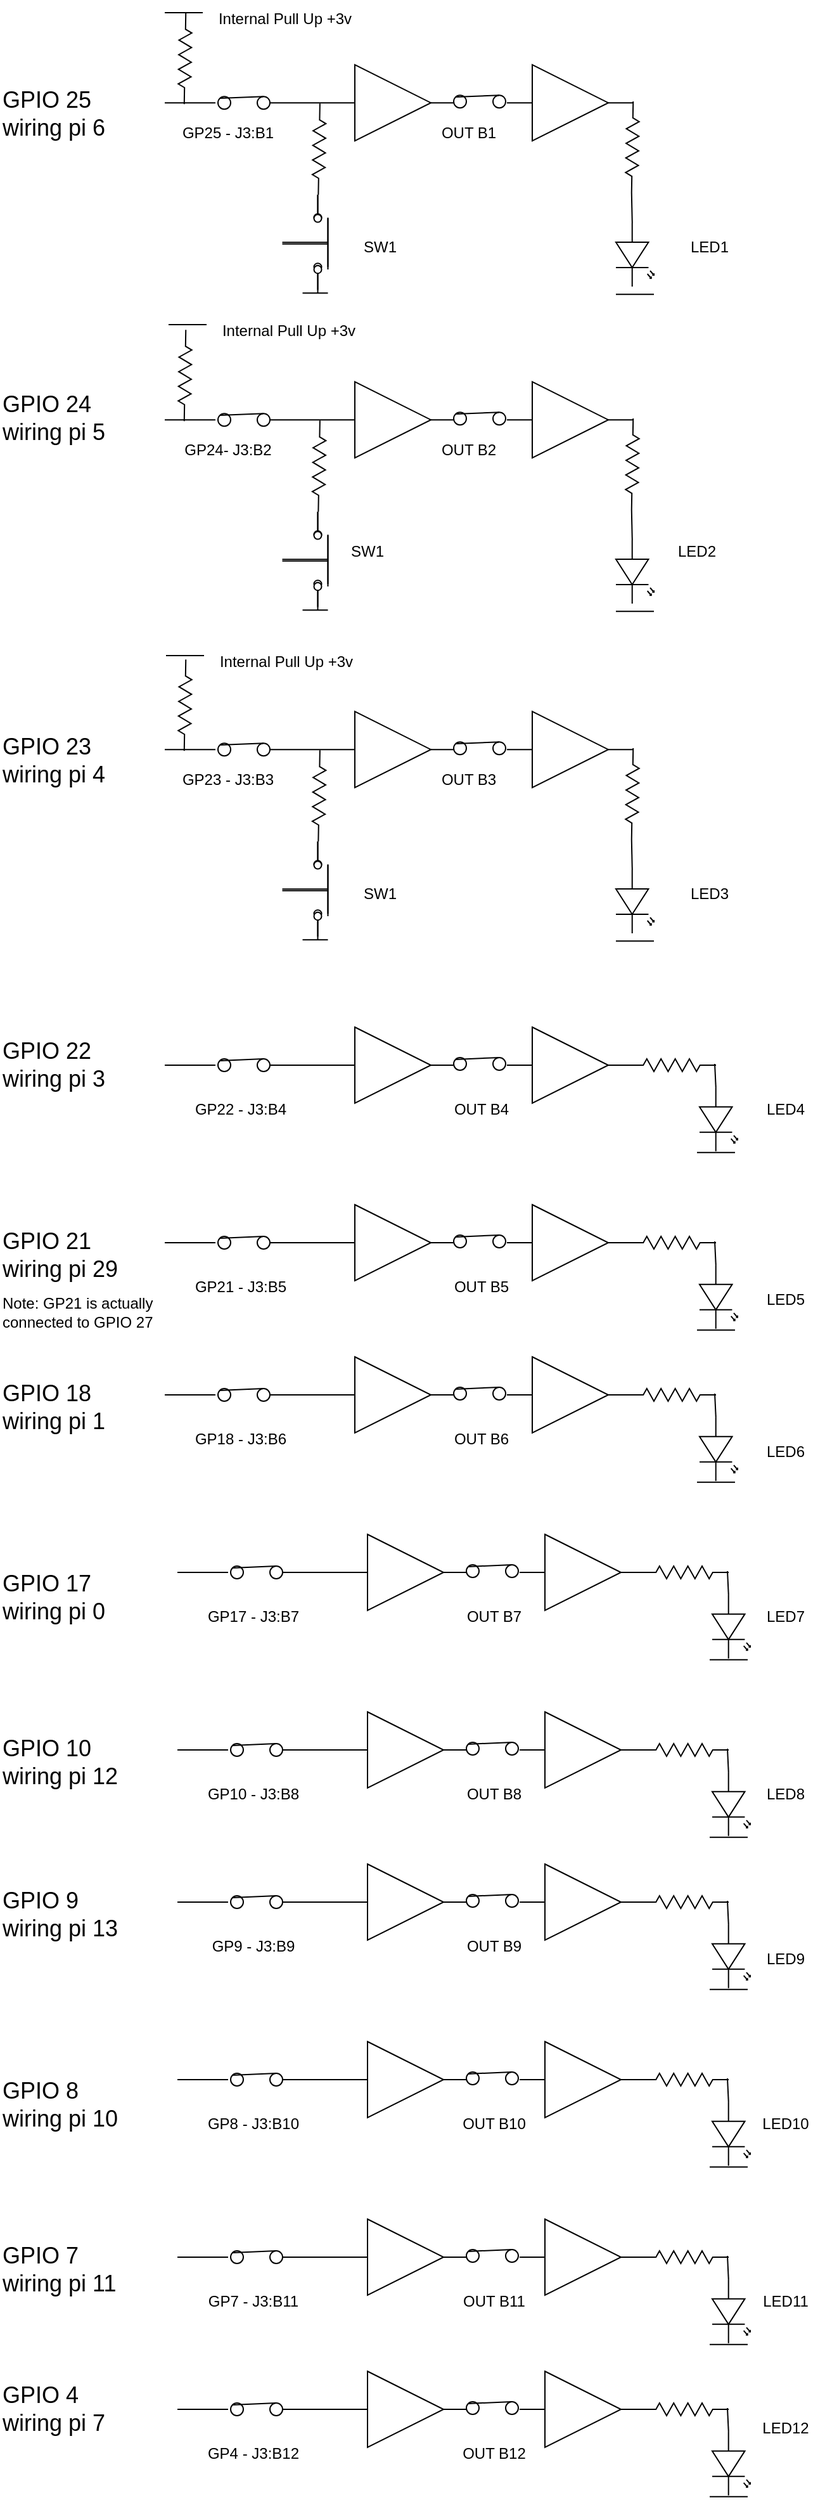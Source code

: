<mxfile version="24.7.17">
  <diagram name="Page-1" id="JHvTNhK8Jc25WtLOk8JO">
    <mxGraphModel dx="910" dy="735" grid="1" gridSize="10" guides="0" tooltips="1" connect="1" arrows="1" fold="1" page="1" pageScale="1" pageWidth="2339" pageHeight="3300" math="0" shadow="0">
      <root>
        <mxCell id="0" />
        <mxCell id="1" parent="0" />
        <mxCell id="RodQI5K8MPkcDLyQXi8q-254" value="" style="group" parent="1" vertex="1" connectable="0">
          <mxGeometry x="170" y="289.998" width="386" height="222.082" as="geometry" />
        </mxCell>
        <mxCell id="RodQI5K8MPkcDLyQXi8q-36" value="" style="verticalLabelPosition=bottom;shadow=0;dashed=0;align=center;html=1;verticalAlign=top;shape=mxgraph.electrical.logic_gates.buffer2;" parent="RodQI5K8MPkcDLyQXi8q-254" vertex="1">
          <mxGeometry x="130" y="41.082" width="100" height="60" as="geometry" />
        </mxCell>
        <mxCell id="RodQI5K8MPkcDLyQXi8q-37" value="" style="verticalLabelPosition=bottom;shadow=0;dashed=0;align=center;html=1;verticalAlign=top;shape=mxgraph.electrical.logic_gates.buffer2;" parent="RodQI5K8MPkcDLyQXi8q-254" vertex="1">
          <mxGeometry x="270" y="41.082" width="100" height="60" as="geometry" />
        </mxCell>
        <mxCell id="RodQI5K8MPkcDLyQXi8q-38" value="" style="verticalLabelPosition=bottom;shadow=0;dashed=0;align=center;html=1;verticalAlign=top;shape=mxgraph.electrical.opto_electronics.led_2;pointerEvents=1;rotation=90;" parent="RodQI5K8MPkcDLyQXi8q-254" vertex="1">
          <mxGeometry x="346" y="176.002" width="50" height="30" as="geometry" />
        </mxCell>
        <mxCell id="RodQI5K8MPkcDLyQXi8q-39" value="" style="endArrow=none;html=1;rounded=0;entryX=0;entryY=0.5;entryDx=0;entryDy=0;" parent="RodQI5K8MPkcDLyQXi8q-254" target="RodQI5K8MPkcDLyQXi8q-36" edge="1">
          <mxGeometry width="50" height="50" relative="1" as="geometry">
            <mxPoint x="80" y="71.082" as="sourcePoint" />
            <mxPoint x="260" y="241.082" as="targetPoint" />
          </mxGeometry>
        </mxCell>
        <mxCell id="RodQI5K8MPkcDLyQXi8q-40" style="edgeStyle=none;rounded=0;orthogonalLoop=1;jettySize=auto;html=1;exitX=0;exitY=0.5;exitDx=0;exitDy=0;endArrow=none;endFill=0;entryX=0;entryY=0.57;entryDx=0;entryDy=0;entryPerimeter=0;exitPerimeter=0;" parent="RodQI5K8MPkcDLyQXi8q-254" source="RodQI5K8MPkcDLyQXi8q-253" target="RodQI5K8MPkcDLyQXi8q-38" edge="1">
          <mxGeometry relative="1" as="geometry">
            <mxPoint x="510" y="80.002" as="targetPoint" />
          </mxGeometry>
        </mxCell>
        <mxCell id="RodQI5K8MPkcDLyQXi8q-41" value="" style="pointerEvents=1;verticalLabelPosition=bottom;shadow=0;dashed=0;align=center;html=1;verticalAlign=top;shape=mxgraph.electrical.resistors.resistor_2;rotation=-89;" parent="RodQI5K8MPkcDLyQXi8q-254" vertex="1">
          <mxGeometry x="85.81" y="102.582" width="72" height="10" as="geometry" />
        </mxCell>
        <mxCell id="RodQI5K8MPkcDLyQXi8q-42" value="" style="pointerEvents=1;verticalLabelPosition=bottom;shadow=0;dashed=0;align=center;html=1;verticalAlign=top;shape=mxgraph.electrical.electro-mechanical.pushbuttonBreak2;elSwitchState=off;rotation=-90;" parent="RodQI5K8MPkcDLyQXi8q-254" vertex="1">
          <mxGeometry x="71.25" y="161.082" width="75" height="40" as="geometry" />
        </mxCell>
        <mxCell id="RodQI5K8MPkcDLyQXi8q-43" value="" style="pointerEvents=1;verticalLabelPosition=bottom;shadow=0;dashed=0;align=center;html=1;verticalAlign=top;shape=mxgraph.electrical.electro-mechanical.pushbuttonBreak2;elSwitchState=off;rotation=-90;" parent="RodQI5K8MPkcDLyQXi8q-254" vertex="1">
          <mxGeometry x="70" y="162.332" width="77.5" height="40" as="geometry" />
        </mxCell>
        <mxCell id="RodQI5K8MPkcDLyQXi8q-44" value="" style="endArrow=none;html=1;rounded=0;" parent="RodQI5K8MPkcDLyQXi8q-254" edge="1">
          <mxGeometry width="50" height="50" relative="1" as="geometry">
            <mxPoint x="356" y="222.082" as="sourcePoint" />
            <mxPoint x="386" y="222.082" as="targetPoint" />
          </mxGeometry>
        </mxCell>
        <mxCell id="RodQI5K8MPkcDLyQXi8q-45" value="" style="endArrow=none;html=1;rounded=0;" parent="RodQI5K8MPkcDLyQXi8q-254" edge="1">
          <mxGeometry width="50" height="50" relative="1" as="geometry">
            <mxPoint x="108.75" y="221.082" as="sourcePoint" />
            <mxPoint x="128.75" y="221.082" as="targetPoint" />
          </mxGeometry>
        </mxCell>
        <mxCell id="RodQI5K8MPkcDLyQXi8q-46" value="" style="group" parent="RodQI5K8MPkcDLyQXi8q-254" vertex="1" connectable="0">
          <mxGeometry x="228" y="65.082" width="41" height="10" as="geometry" />
        </mxCell>
        <mxCell id="RodQI5K8MPkcDLyQXi8q-47" value="" style="ellipse;whiteSpace=wrap;html=1;aspect=fixed;" parent="RodQI5K8MPkcDLyQXi8q-46" vertex="1">
          <mxGeometry width="10" height="10" as="geometry" />
        </mxCell>
        <mxCell id="RodQI5K8MPkcDLyQXi8q-48" value="" style="ellipse;whiteSpace=wrap;html=1;aspect=fixed;" parent="RodQI5K8MPkcDLyQXi8q-46" vertex="1">
          <mxGeometry x="31" width="10" height="10" as="geometry" />
        </mxCell>
        <mxCell id="RodQI5K8MPkcDLyQXi8q-49" value="" style="endArrow=none;html=1;rounded=0;exitX=0;exitY=0;exitDx=0;exitDy=0;entryX=0.5;entryY=0;entryDx=0;entryDy=0;" parent="RodQI5K8MPkcDLyQXi8q-46" source="RodQI5K8MPkcDLyQXi8q-47" target="RodQI5K8MPkcDLyQXi8q-48" edge="1">
          <mxGeometry width="50" height="50" relative="1" as="geometry">
            <mxPoint x="142" y="-4" as="sourcePoint" />
            <mxPoint x="32" y="-4" as="targetPoint" />
          </mxGeometry>
        </mxCell>
        <mxCell id="RodQI5K8MPkcDLyQXi8q-50" value="" style="group" parent="RodQI5K8MPkcDLyQXi8q-254" vertex="1" connectable="0">
          <mxGeometry x="42" y="66.082" width="41" height="10" as="geometry" />
        </mxCell>
        <mxCell id="RodQI5K8MPkcDLyQXi8q-51" value="" style="ellipse;whiteSpace=wrap;html=1;aspect=fixed;" parent="RodQI5K8MPkcDLyQXi8q-50" vertex="1">
          <mxGeometry width="10" height="10" as="geometry" />
        </mxCell>
        <mxCell id="RodQI5K8MPkcDLyQXi8q-52" value="" style="ellipse;whiteSpace=wrap;html=1;aspect=fixed;" parent="RodQI5K8MPkcDLyQXi8q-50" vertex="1">
          <mxGeometry x="31" width="10" height="10" as="geometry" />
        </mxCell>
        <mxCell id="RodQI5K8MPkcDLyQXi8q-53" value="" style="endArrow=none;html=1;rounded=0;exitX=0;exitY=0;exitDx=0;exitDy=0;entryX=0.5;entryY=0;entryDx=0;entryDy=0;" parent="RodQI5K8MPkcDLyQXi8q-50" source="RodQI5K8MPkcDLyQXi8q-51" target="RodQI5K8MPkcDLyQXi8q-52" edge="1">
          <mxGeometry width="50" height="50" relative="1" as="geometry">
            <mxPoint x="142" y="-4" as="sourcePoint" />
            <mxPoint x="32" y="-4" as="targetPoint" />
          </mxGeometry>
        </mxCell>
        <mxCell id="RodQI5K8MPkcDLyQXi8q-54" value="" style="endArrow=none;html=1;rounded=0;" parent="RodQI5K8MPkcDLyQXi8q-254" edge="1">
          <mxGeometry width="50" height="50" relative="1" as="geometry">
            <mxPoint x="40" y="71.082" as="sourcePoint" />
            <mxPoint y="71.082" as="targetPoint" />
          </mxGeometry>
        </mxCell>
        <mxCell id="RodQI5K8MPkcDLyQXi8q-55" value="" style="pointerEvents=1;verticalLabelPosition=bottom;shadow=0;dashed=0;align=center;html=1;verticalAlign=top;shape=mxgraph.electrical.resistors.resistor_2;rotation=-89;" parent="RodQI5K8MPkcDLyQXi8q-254" vertex="1">
          <mxGeometry x="-20" y="31.082" width="72" height="10" as="geometry" />
        </mxCell>
        <mxCell id="RodQI5K8MPkcDLyQXi8q-230" value="GP24- J3:B2" style="text;html=1;align=center;verticalAlign=middle;whiteSpace=wrap;rounded=0;" parent="RodQI5K8MPkcDLyQXi8q-254" vertex="1">
          <mxGeometry y="80.002" width="100" height="30" as="geometry" />
        </mxCell>
        <mxCell id="RodQI5K8MPkcDLyQXi8q-231" value="OUT B2" style="text;html=1;align=center;verticalAlign=middle;whiteSpace=wrap;rounded=0;" parent="RodQI5K8MPkcDLyQXi8q-254" vertex="1">
          <mxGeometry x="190" y="80.002" width="100" height="30" as="geometry" />
        </mxCell>
        <mxCell id="RodQI5K8MPkcDLyQXi8q-253" value="" style="pointerEvents=1;verticalLabelPosition=bottom;shadow=0;dashed=0;align=center;html=1;verticalAlign=top;shape=mxgraph.electrical.resistors.resistor_2;rotation=-89;" parent="RodQI5K8MPkcDLyQXi8q-254" vertex="1">
          <mxGeometry x="333" y="101.002" width="72" height="10" as="geometry" />
        </mxCell>
        <mxCell id="RodQI5K8MPkcDLyQXi8q-255" value="" style="group" parent="1" vertex="1" connectable="0">
          <mxGeometry x="170" y="39.998" width="386" height="222.082" as="geometry" />
        </mxCell>
        <mxCell id="RodQI5K8MPkcDLyQXi8q-256" value="" style="verticalLabelPosition=bottom;shadow=0;dashed=0;align=center;html=1;verticalAlign=top;shape=mxgraph.electrical.logic_gates.buffer2;" parent="RodQI5K8MPkcDLyQXi8q-255" vertex="1">
          <mxGeometry x="130" y="41.082" width="100" height="60" as="geometry" />
        </mxCell>
        <mxCell id="RodQI5K8MPkcDLyQXi8q-257" value="" style="verticalLabelPosition=bottom;shadow=0;dashed=0;align=center;html=1;verticalAlign=top;shape=mxgraph.electrical.logic_gates.buffer2;" parent="RodQI5K8MPkcDLyQXi8q-255" vertex="1">
          <mxGeometry x="270" y="41.082" width="100" height="60" as="geometry" />
        </mxCell>
        <mxCell id="RodQI5K8MPkcDLyQXi8q-258" value="" style="verticalLabelPosition=bottom;shadow=0;dashed=0;align=center;html=1;verticalAlign=top;shape=mxgraph.electrical.opto_electronics.led_2;pointerEvents=1;rotation=90;" parent="RodQI5K8MPkcDLyQXi8q-255" vertex="1">
          <mxGeometry x="346" y="176.002" width="50" height="30" as="geometry" />
        </mxCell>
        <mxCell id="RodQI5K8MPkcDLyQXi8q-259" value="" style="endArrow=none;html=1;rounded=0;entryX=0;entryY=0.5;entryDx=0;entryDy=0;" parent="RodQI5K8MPkcDLyQXi8q-255" target="RodQI5K8MPkcDLyQXi8q-256" edge="1">
          <mxGeometry width="50" height="50" relative="1" as="geometry">
            <mxPoint x="80" y="71.082" as="sourcePoint" />
            <mxPoint x="260" y="241.082" as="targetPoint" />
          </mxGeometry>
        </mxCell>
        <mxCell id="RodQI5K8MPkcDLyQXi8q-260" style="edgeStyle=none;rounded=0;orthogonalLoop=1;jettySize=auto;html=1;exitX=0;exitY=0.5;exitDx=0;exitDy=0;endArrow=none;endFill=0;entryX=0;entryY=0.57;entryDx=0;entryDy=0;entryPerimeter=0;exitPerimeter=0;" parent="RodQI5K8MPkcDLyQXi8q-255" source="RodQI5K8MPkcDLyQXi8q-278" target="RodQI5K8MPkcDLyQXi8q-258" edge="1">
          <mxGeometry relative="1" as="geometry">
            <mxPoint x="510" y="80.002" as="targetPoint" />
          </mxGeometry>
        </mxCell>
        <mxCell id="RodQI5K8MPkcDLyQXi8q-261" value="" style="pointerEvents=1;verticalLabelPosition=bottom;shadow=0;dashed=0;align=center;html=1;verticalAlign=top;shape=mxgraph.electrical.resistors.resistor_2;rotation=-89;" parent="RodQI5K8MPkcDLyQXi8q-255" vertex="1">
          <mxGeometry x="85.81" y="102.582" width="72" height="10" as="geometry" />
        </mxCell>
        <mxCell id="RodQI5K8MPkcDLyQXi8q-262" value="" style="pointerEvents=1;verticalLabelPosition=bottom;shadow=0;dashed=0;align=center;html=1;verticalAlign=top;shape=mxgraph.electrical.electro-mechanical.pushbuttonBreak2;elSwitchState=off;rotation=-90;" parent="RodQI5K8MPkcDLyQXi8q-255" vertex="1">
          <mxGeometry x="71.25" y="161.082" width="75" height="40" as="geometry" />
        </mxCell>
        <mxCell id="RodQI5K8MPkcDLyQXi8q-263" value="" style="pointerEvents=1;verticalLabelPosition=bottom;shadow=0;dashed=0;align=center;html=1;verticalAlign=top;shape=mxgraph.electrical.electro-mechanical.pushbuttonBreak2;elSwitchState=off;rotation=-90;" parent="RodQI5K8MPkcDLyQXi8q-255" vertex="1">
          <mxGeometry x="70" y="162.332" width="77.5" height="40" as="geometry" />
        </mxCell>
        <mxCell id="RodQI5K8MPkcDLyQXi8q-264" value="" style="endArrow=none;html=1;rounded=0;" parent="RodQI5K8MPkcDLyQXi8q-255" edge="1">
          <mxGeometry width="50" height="50" relative="1" as="geometry">
            <mxPoint x="356" y="222.082" as="sourcePoint" />
            <mxPoint x="386" y="222.082" as="targetPoint" />
          </mxGeometry>
        </mxCell>
        <mxCell id="RodQI5K8MPkcDLyQXi8q-265" value="" style="endArrow=none;html=1;rounded=0;" parent="RodQI5K8MPkcDLyQXi8q-255" edge="1">
          <mxGeometry width="50" height="50" relative="1" as="geometry">
            <mxPoint x="108.75" y="221.082" as="sourcePoint" />
            <mxPoint x="128.75" y="221.082" as="targetPoint" />
          </mxGeometry>
        </mxCell>
        <mxCell id="RodQI5K8MPkcDLyQXi8q-266" value="" style="group" parent="RodQI5K8MPkcDLyQXi8q-255" vertex="1" connectable="0">
          <mxGeometry x="228" y="65.082" width="41" height="10" as="geometry" />
        </mxCell>
        <mxCell id="RodQI5K8MPkcDLyQXi8q-267" value="" style="ellipse;whiteSpace=wrap;html=1;aspect=fixed;" parent="RodQI5K8MPkcDLyQXi8q-266" vertex="1">
          <mxGeometry width="10" height="10" as="geometry" />
        </mxCell>
        <mxCell id="RodQI5K8MPkcDLyQXi8q-268" value="" style="ellipse;whiteSpace=wrap;html=1;aspect=fixed;" parent="RodQI5K8MPkcDLyQXi8q-266" vertex="1">
          <mxGeometry x="31" width="10" height="10" as="geometry" />
        </mxCell>
        <mxCell id="RodQI5K8MPkcDLyQXi8q-269" value="" style="endArrow=none;html=1;rounded=0;exitX=0;exitY=0;exitDx=0;exitDy=0;entryX=0.5;entryY=0;entryDx=0;entryDy=0;" parent="RodQI5K8MPkcDLyQXi8q-266" source="RodQI5K8MPkcDLyQXi8q-267" target="RodQI5K8MPkcDLyQXi8q-268" edge="1">
          <mxGeometry width="50" height="50" relative="1" as="geometry">
            <mxPoint x="142" y="-4" as="sourcePoint" />
            <mxPoint x="32" y="-4" as="targetPoint" />
          </mxGeometry>
        </mxCell>
        <mxCell id="RodQI5K8MPkcDLyQXi8q-270" value="" style="group" parent="RodQI5K8MPkcDLyQXi8q-255" vertex="1" connectable="0">
          <mxGeometry x="42" y="66.082" width="41" height="10" as="geometry" />
        </mxCell>
        <mxCell id="RodQI5K8MPkcDLyQXi8q-271" value="" style="ellipse;whiteSpace=wrap;html=1;aspect=fixed;" parent="RodQI5K8MPkcDLyQXi8q-270" vertex="1">
          <mxGeometry width="10" height="10" as="geometry" />
        </mxCell>
        <mxCell id="RodQI5K8MPkcDLyQXi8q-272" value="" style="ellipse;whiteSpace=wrap;html=1;aspect=fixed;" parent="RodQI5K8MPkcDLyQXi8q-270" vertex="1">
          <mxGeometry x="31" width="10" height="10" as="geometry" />
        </mxCell>
        <mxCell id="RodQI5K8MPkcDLyQXi8q-273" value="" style="endArrow=none;html=1;rounded=0;exitX=0;exitY=0;exitDx=0;exitDy=0;entryX=0.5;entryY=0;entryDx=0;entryDy=0;" parent="RodQI5K8MPkcDLyQXi8q-270" source="RodQI5K8MPkcDLyQXi8q-271" target="RodQI5K8MPkcDLyQXi8q-272" edge="1">
          <mxGeometry width="50" height="50" relative="1" as="geometry">
            <mxPoint x="142" y="-4" as="sourcePoint" />
            <mxPoint x="32" y="-4" as="targetPoint" />
          </mxGeometry>
        </mxCell>
        <mxCell id="RodQI5K8MPkcDLyQXi8q-274" value="" style="endArrow=none;html=1;rounded=0;" parent="RodQI5K8MPkcDLyQXi8q-255" edge="1">
          <mxGeometry width="50" height="50" relative="1" as="geometry">
            <mxPoint x="40" y="71.082" as="sourcePoint" />
            <mxPoint y="71.082" as="targetPoint" />
          </mxGeometry>
        </mxCell>
        <mxCell id="RodQI5K8MPkcDLyQXi8q-275" value="" style="pointerEvents=1;verticalLabelPosition=bottom;shadow=0;dashed=0;align=center;html=1;verticalAlign=top;shape=mxgraph.electrical.resistors.resistor_2;rotation=-89;" parent="RodQI5K8MPkcDLyQXi8q-255" vertex="1">
          <mxGeometry x="-20" y="31.082" width="72" height="10" as="geometry" />
        </mxCell>
        <mxCell id="RodQI5K8MPkcDLyQXi8q-276" value="GP25 - J3:B1" style="text;html=1;align=center;verticalAlign=middle;whiteSpace=wrap;rounded=0;" parent="RodQI5K8MPkcDLyQXi8q-255" vertex="1">
          <mxGeometry y="80.002" width="100" height="30" as="geometry" />
        </mxCell>
        <mxCell id="RodQI5K8MPkcDLyQXi8q-277" value="OUT B1" style="text;html=1;align=center;verticalAlign=middle;whiteSpace=wrap;rounded=0;" parent="RodQI5K8MPkcDLyQXi8q-255" vertex="1">
          <mxGeometry x="190" y="80.002" width="100" height="30" as="geometry" />
        </mxCell>
        <mxCell id="RodQI5K8MPkcDLyQXi8q-278" value="" style="pointerEvents=1;verticalLabelPosition=bottom;shadow=0;dashed=0;align=center;html=1;verticalAlign=top;shape=mxgraph.electrical.resistors.resistor_2;rotation=-89;" parent="RodQI5K8MPkcDLyQXi8q-255" vertex="1">
          <mxGeometry x="333" y="101.002" width="72" height="10" as="geometry" />
        </mxCell>
        <mxCell id="RodQI5K8MPkcDLyQXi8q-481" value="SW1" style="text;html=1;align=center;verticalAlign=middle;whiteSpace=wrap;rounded=0;" parent="RodQI5K8MPkcDLyQXi8q-255" vertex="1">
          <mxGeometry x="140" y="170.002" width="60" height="30" as="geometry" />
        </mxCell>
        <mxCell id="RodQI5K8MPkcDLyQXi8q-279" value="" style="group" parent="1" vertex="1" connectable="0">
          <mxGeometry x="170" y="549.998" width="386" height="222.082" as="geometry" />
        </mxCell>
        <mxCell id="RodQI5K8MPkcDLyQXi8q-280" value="" style="verticalLabelPosition=bottom;shadow=0;dashed=0;align=center;html=1;verticalAlign=top;shape=mxgraph.electrical.logic_gates.buffer2;" parent="RodQI5K8MPkcDLyQXi8q-279" vertex="1">
          <mxGeometry x="130" y="41.082" width="100" height="60" as="geometry" />
        </mxCell>
        <mxCell id="RodQI5K8MPkcDLyQXi8q-281" value="" style="verticalLabelPosition=bottom;shadow=0;dashed=0;align=center;html=1;verticalAlign=top;shape=mxgraph.electrical.logic_gates.buffer2;" parent="RodQI5K8MPkcDLyQXi8q-279" vertex="1">
          <mxGeometry x="270" y="41.082" width="100" height="60" as="geometry" />
        </mxCell>
        <mxCell id="RodQI5K8MPkcDLyQXi8q-282" value="" style="verticalLabelPosition=bottom;shadow=0;dashed=0;align=center;html=1;verticalAlign=top;shape=mxgraph.electrical.opto_electronics.led_2;pointerEvents=1;rotation=90;" parent="RodQI5K8MPkcDLyQXi8q-279" vertex="1">
          <mxGeometry x="346" y="176.002" width="50" height="30" as="geometry" />
        </mxCell>
        <mxCell id="RodQI5K8MPkcDLyQXi8q-283" value="" style="endArrow=none;html=1;rounded=0;entryX=0;entryY=0.5;entryDx=0;entryDy=0;" parent="RodQI5K8MPkcDLyQXi8q-279" target="RodQI5K8MPkcDLyQXi8q-280" edge="1">
          <mxGeometry width="50" height="50" relative="1" as="geometry">
            <mxPoint x="80" y="71.082" as="sourcePoint" />
            <mxPoint x="260" y="241.082" as="targetPoint" />
          </mxGeometry>
        </mxCell>
        <mxCell id="RodQI5K8MPkcDLyQXi8q-284" style="edgeStyle=none;rounded=0;orthogonalLoop=1;jettySize=auto;html=1;exitX=0;exitY=0.5;exitDx=0;exitDy=0;endArrow=none;endFill=0;entryX=0;entryY=0.57;entryDx=0;entryDy=0;entryPerimeter=0;exitPerimeter=0;" parent="RodQI5K8MPkcDLyQXi8q-279" source="RodQI5K8MPkcDLyQXi8q-302" target="RodQI5K8MPkcDLyQXi8q-282" edge="1">
          <mxGeometry relative="1" as="geometry">
            <mxPoint x="510" y="80.002" as="targetPoint" />
          </mxGeometry>
        </mxCell>
        <mxCell id="RodQI5K8MPkcDLyQXi8q-285" value="" style="pointerEvents=1;verticalLabelPosition=bottom;shadow=0;dashed=0;align=center;html=1;verticalAlign=top;shape=mxgraph.electrical.resistors.resistor_2;rotation=-89;" parent="RodQI5K8MPkcDLyQXi8q-279" vertex="1">
          <mxGeometry x="85.81" y="102.582" width="72" height="10" as="geometry" />
        </mxCell>
        <mxCell id="RodQI5K8MPkcDLyQXi8q-286" value="" style="pointerEvents=1;verticalLabelPosition=bottom;shadow=0;dashed=0;align=center;html=1;verticalAlign=top;shape=mxgraph.electrical.electro-mechanical.pushbuttonBreak2;elSwitchState=off;rotation=-90;" parent="RodQI5K8MPkcDLyQXi8q-279" vertex="1">
          <mxGeometry x="71.25" y="161.082" width="75" height="40" as="geometry" />
        </mxCell>
        <mxCell id="RodQI5K8MPkcDLyQXi8q-287" value="" style="pointerEvents=1;verticalLabelPosition=bottom;shadow=0;dashed=0;align=center;html=1;verticalAlign=top;shape=mxgraph.electrical.electro-mechanical.pushbuttonBreak2;elSwitchState=off;rotation=-90;" parent="RodQI5K8MPkcDLyQXi8q-279" vertex="1">
          <mxGeometry x="70" y="162.332" width="77.5" height="40" as="geometry" />
        </mxCell>
        <mxCell id="RodQI5K8MPkcDLyQXi8q-288" value="" style="endArrow=none;html=1;rounded=0;" parent="RodQI5K8MPkcDLyQXi8q-279" edge="1">
          <mxGeometry width="50" height="50" relative="1" as="geometry">
            <mxPoint x="356" y="222.082" as="sourcePoint" />
            <mxPoint x="386" y="222.082" as="targetPoint" />
          </mxGeometry>
        </mxCell>
        <mxCell id="RodQI5K8MPkcDLyQXi8q-289" value="" style="endArrow=none;html=1;rounded=0;" parent="RodQI5K8MPkcDLyQXi8q-279" edge="1">
          <mxGeometry width="50" height="50" relative="1" as="geometry">
            <mxPoint x="108.75" y="221.082" as="sourcePoint" />
            <mxPoint x="128.75" y="221.082" as="targetPoint" />
          </mxGeometry>
        </mxCell>
        <mxCell id="RodQI5K8MPkcDLyQXi8q-290" value="" style="group" parent="RodQI5K8MPkcDLyQXi8q-279" vertex="1" connectable="0">
          <mxGeometry x="228" y="65.082" width="41" height="10" as="geometry" />
        </mxCell>
        <mxCell id="RodQI5K8MPkcDLyQXi8q-291" value="" style="ellipse;whiteSpace=wrap;html=1;aspect=fixed;" parent="RodQI5K8MPkcDLyQXi8q-290" vertex="1">
          <mxGeometry width="10" height="10" as="geometry" />
        </mxCell>
        <mxCell id="RodQI5K8MPkcDLyQXi8q-292" value="" style="ellipse;whiteSpace=wrap;html=1;aspect=fixed;" parent="RodQI5K8MPkcDLyQXi8q-290" vertex="1">
          <mxGeometry x="31" width="10" height="10" as="geometry" />
        </mxCell>
        <mxCell id="RodQI5K8MPkcDLyQXi8q-293" value="" style="endArrow=none;html=1;rounded=0;exitX=0;exitY=0;exitDx=0;exitDy=0;entryX=0.5;entryY=0;entryDx=0;entryDy=0;" parent="RodQI5K8MPkcDLyQXi8q-290" source="RodQI5K8MPkcDLyQXi8q-291" target="RodQI5K8MPkcDLyQXi8q-292" edge="1">
          <mxGeometry width="50" height="50" relative="1" as="geometry">
            <mxPoint x="142" y="-4" as="sourcePoint" />
            <mxPoint x="32" y="-4" as="targetPoint" />
          </mxGeometry>
        </mxCell>
        <mxCell id="RodQI5K8MPkcDLyQXi8q-294" value="" style="group" parent="RodQI5K8MPkcDLyQXi8q-279" vertex="1" connectable="0">
          <mxGeometry x="42" y="66.082" width="41" height="10" as="geometry" />
        </mxCell>
        <mxCell id="RodQI5K8MPkcDLyQXi8q-295" value="" style="ellipse;whiteSpace=wrap;html=1;aspect=fixed;" parent="RodQI5K8MPkcDLyQXi8q-294" vertex="1">
          <mxGeometry width="10" height="10" as="geometry" />
        </mxCell>
        <mxCell id="RodQI5K8MPkcDLyQXi8q-296" value="" style="ellipse;whiteSpace=wrap;html=1;aspect=fixed;" parent="RodQI5K8MPkcDLyQXi8q-294" vertex="1">
          <mxGeometry x="31" width="10" height="10" as="geometry" />
        </mxCell>
        <mxCell id="RodQI5K8MPkcDLyQXi8q-297" value="" style="endArrow=none;html=1;rounded=0;exitX=0;exitY=0;exitDx=0;exitDy=0;entryX=0.5;entryY=0;entryDx=0;entryDy=0;" parent="RodQI5K8MPkcDLyQXi8q-294" source="RodQI5K8MPkcDLyQXi8q-295" target="RodQI5K8MPkcDLyQXi8q-296" edge="1">
          <mxGeometry width="50" height="50" relative="1" as="geometry">
            <mxPoint x="142" y="-4" as="sourcePoint" />
            <mxPoint x="32" y="-4" as="targetPoint" />
          </mxGeometry>
        </mxCell>
        <mxCell id="RodQI5K8MPkcDLyQXi8q-298" value="" style="endArrow=none;html=1;rounded=0;" parent="RodQI5K8MPkcDLyQXi8q-279" edge="1">
          <mxGeometry width="50" height="50" relative="1" as="geometry">
            <mxPoint x="40" y="71.082" as="sourcePoint" />
            <mxPoint y="71.082" as="targetPoint" />
          </mxGeometry>
        </mxCell>
        <mxCell id="RodQI5K8MPkcDLyQXi8q-299" value="" style="pointerEvents=1;verticalLabelPosition=bottom;shadow=0;dashed=0;align=center;html=1;verticalAlign=top;shape=mxgraph.electrical.resistors.resistor_2;rotation=-89;" parent="RodQI5K8MPkcDLyQXi8q-279" vertex="1">
          <mxGeometry x="-20" y="31.082" width="72" height="10" as="geometry" />
        </mxCell>
        <mxCell id="RodQI5K8MPkcDLyQXi8q-300" value="GP23 - J3:B3" style="text;html=1;align=center;verticalAlign=middle;whiteSpace=wrap;rounded=0;" parent="RodQI5K8MPkcDLyQXi8q-279" vertex="1">
          <mxGeometry y="80.002" width="100" height="30" as="geometry" />
        </mxCell>
        <mxCell id="RodQI5K8MPkcDLyQXi8q-301" value="OUT B3" style="text;html=1;align=center;verticalAlign=middle;whiteSpace=wrap;rounded=0;" parent="RodQI5K8MPkcDLyQXi8q-279" vertex="1">
          <mxGeometry x="190" y="80.002" width="100" height="30" as="geometry" />
        </mxCell>
        <mxCell id="RodQI5K8MPkcDLyQXi8q-302" value="&lt;span style=&quot;color: rgba(0, 0, 0, 0); font-family: monospace; font-size: 0px; text-align: start;&quot;&gt;%3CmxGraphModel%3E%3Croot%3E%3CmxCell%20id%3D%220%22%2F%3E%3CmxCell%20id%3D%221%22%20parent%3D%220%22%2F%3E%3CmxCell%20id%3D%222%22%20value%3D%22%22%20style%3D%22group%22%20vertex%3D%221%22%20connectable%3D%220%22%20parent%3D%221%22%3E%3CmxGeometry%20x%3D%22170%22%20y%3D%22289.998%22%20width%3D%22386%22%20height%3D%22222.082%22%20as%3D%22geometry%22%2F%3E%3C%2FmxCell%3E%3CmxCell%20id%3D%223%22%20value%3D%22%22%20style%3D%22verticalLabelPosition%3Dbottom%3Bshadow%3D0%3Bdashed%3D0%3Balign%3Dcenter%3Bhtml%3D1%3BverticalAlign%3Dtop%3Bshape%3Dmxgraph.electrical.logic_gates.buffer2%3B%22%20vertex%3D%221%22%20parent%3D%222%22%3E%3CmxGeometry%20x%3D%22130%22%20y%3D%2241.082%22%20width%3D%22100%22%20height%3D%2260%22%20as%3D%22geometry%22%2F%3E%3C%2FmxCell%3E%3CmxCell%20id%3D%224%22%20value%3D%22%22%20style%3D%22verticalLabelPosition%3Dbottom%3Bshadow%3D0%3Bdashed%3D0%3Balign%3Dcenter%3Bhtml%3D1%3BverticalAlign%3Dtop%3Bshape%3Dmxgraph.electrical.logic_gates.buffer2%3B%22%20vertex%3D%221%22%20parent%3D%222%22%3E%3CmxGeometry%20x%3D%22270%22%20y%3D%2241.082%22%20width%3D%22100%22%20height%3D%2260%22%20as%3D%22geometry%22%2F%3E%3C%2FmxCell%3E%3CmxCell%20id%3D%225%22%20value%3D%22%22%20style%3D%22verticalLabelPosition%3Dbottom%3Bshadow%3D0%3Bdashed%3D0%3Balign%3Dcenter%3Bhtml%3D1%3BverticalAlign%3Dtop%3Bshape%3Dmxgraph.electrical.opto_electronics.led_2%3BpointerEvents%3D1%3Brotation%3D90%3B%22%20vertex%3D%221%22%20parent%3D%222%22%3E%3CmxGeometry%20x%3D%22346%22%20y%3D%22176.002%22%20width%3D%2250%22%20height%3D%2230%22%20as%3D%22geometry%22%2F%3E%3C%2FmxCell%3E%3CmxCell%20id%3D%226%22%20value%3D%22%22%20style%3D%22endArrow%3Dnone%3Bhtml%3D1%3Brounded%3D0%3BentryX%3D0%3BentryY%3D0.5%3BentryDx%3D0%3BentryDy%3D0%3B%22%20edge%3D%221%22%20parent%3D%222%22%20target%3D%223%22%3E%3CmxGeometry%20width%3D%2250%22%20height%3D%2250%22%20relative%3D%221%22%20as%3D%22geometry%22%3E%3CmxPoint%20x%3D%2280%22%20y%3D%2271.082%22%20as%3D%22sourcePoint%22%2F%3E%3CmxPoint%20x%3D%22260%22%20y%3D%22241.082%22%20as%3D%22targetPoint%22%2F%3E%3C%2FmxGeometry%3E%3C%2FmxCell%3E%3CmxCell%20id%3D%227%22%20style%3D%22edgeStyle%3Dnone%3Brounded%3D0%3BorthogonalLoop%3D1%3BjettySize%3Dauto%3Bhtml%3D1%3BexitX%3D0%3BexitY%3D0.5%3BexitDx%3D0%3BexitDy%3D0%3BendArrow%3Dnone%3BendFill%3D0%3BentryX%3D0%3BentryY%3D0.57%3BentryDx%3D0%3BentryDy%3D0%3BentryPerimeter%3D0%3BexitPerimeter%3D0%3B%22%20edge%3D%221%22%20parent%3D%222%22%20source%3D%2225%22%20target%3D%225%22%3E%3CmxGeometry%20relative%3D%221%22%20as%3D%22geometry%22%3E%3CmxPoint%20x%3D%22510%22%20y%3D%2280.002%22%20as%3D%22targetPoint%22%2F%3E%3C%2FmxGeometry%3E%3C%2FmxCell%3E%3CmxCell%20id%3D%228%22%20value%3D%22%22%20style%3D%22pointerEvents%3D1%3BverticalLabelPosition%3Dbottom%3Bshadow%3D0%3Bdashed%3D0%3Balign%3Dcenter%3Bhtml%3D1%3BverticalAlign%3Dtop%3Bshape%3Dmxgraph.electrical.resistors.resistor_2%3Brotation%3D-89%3B%22%20vertex%3D%221%22%20parent%3D%222%22%3E%3CmxGeometry%20x%3D%2285.81%22%20y%3D%22102.582%22%20width%3D%2272%22%20height%3D%2210%22%20as%3D%22geometry%22%2F%3E%3C%2FmxCell%3E%3CmxCell%20id%3D%229%22%20value%3D%22%22%20style%3D%22pointerEvents%3D1%3BverticalLabelPosition%3Dbottom%3Bshadow%3D0%3Bdashed%3D0%3Balign%3Dcenter%3Bhtml%3D1%3BverticalAlign%3Dtop%3Bshape%3Dmxgraph.electrical.electro-mechanical.pushbuttonBreak2%3BelSwitchState%3Doff%3Brotation%3D-90%3B%22%20vertex%3D%221%22%20parent%3D%222%22%3E%3CmxGeometry%20x%3D%2271.25%22%20y%3D%22161.082%22%20width%3D%2275%22%20height%3D%2240%22%20as%3D%22geometry%22%2F%3E%3C%2FmxCell%3E%3CmxCell%20id%3D%2210%22%20value%3D%22%22%20style%3D%22pointerEvents%3D1%3BverticalLabelPosition%3Dbottom%3Bshadow%3D0%3Bdashed%3D0%3Balign%3Dcenter%3Bhtml%3D1%3BverticalAlign%3Dtop%3Bshape%3Dmxgraph.electrical.electro-mechanical.pushbuttonBreak2%3BelSwitchState%3Doff%3Brotation%3D-90%3B%22%20vertex%3D%221%22%20parent%3D%222%22%3E%3CmxGeometry%20x%3D%2270%22%20y%3D%22162.332%22%20width%3D%2277.5%22%20height%3D%2240%22%20as%3D%22geometry%22%2F%3E%3C%2FmxCell%3E%3CmxCell%20id%3D%2211%22%20value%3D%22%22%20style%3D%22endArrow%3Dnone%3Bhtml%3D1%3Brounded%3D0%3B%22%20edge%3D%221%22%20parent%3D%222%22%3E%3CmxGeometry%20width%3D%2250%22%20height%3D%2250%22%20relative%3D%221%22%20as%3D%22geometry%22%3E%3CmxPoint%20x%3D%22356%22%20y%3D%22222.082%22%20as%3D%22sourcePoint%22%2F%3E%3CmxPoint%20x%3D%22386%22%20y%3D%22222.082%22%20as%3D%22targetPoint%22%2F%3E%3C%2FmxGeometry%3E%3C%2FmxCell%3E%3CmxCell%20id%3D%2212%22%20value%3D%22%22%20style%3D%22endArrow%3Dnone%3Bhtml%3D1%3Brounded%3D0%3B%22%20edge%3D%221%22%20parent%3D%222%22%3E%3CmxGeometry%20width%3D%2250%22%20height%3D%2250%22%20relative%3D%221%22%20as%3D%22geometry%22%3E%3CmxPoint%20x%3D%22108.75%22%20y%3D%22221.082%22%20as%3D%22sourcePoint%22%2F%3E%3CmxPoint%20x%3D%22128.75%22%20y%3D%22221.082%22%20as%3D%22targetPoint%22%2F%3E%3C%2FmxGeometry%3E%3C%2FmxCell%3E%3CmxCell%20id%3D%2213%22%20value%3D%22%22%20style%3D%22group%22%20vertex%3D%221%22%20connectable%3D%220%22%20parent%3D%222%22%3E%3CmxGeometry%20x%3D%22228%22%20y%3D%2265.082%22%20width%3D%2241%22%20height%3D%2210%22%20as%3D%22geometry%22%2F%3E%3C%2FmxCell%3E%3CmxCell%20id%3D%2214%22%20value%3D%22%22%20style%3D%22ellipse%3BwhiteSpace%3Dwrap%3Bhtml%3D1%3Baspect%3Dfixed%3B%22%20vertex%3D%221%22%20parent%3D%2213%22%3E%3CmxGeometry%20width%3D%2210%22%20height%3D%2210%22%20as%3D%22geometry%22%2F%3E%3C%2FmxCell%3E%3CmxCell%20id%3D%2215%22%20value%3D%22%22%20style%3D%22ellipse%3BwhiteSpace%3Dwrap%3Bhtml%3D1%3Baspect%3Dfixed%3B%22%20vertex%3D%221%22%20parent%3D%2213%22%3E%3CmxGeometry%20x%3D%2231%22%20width%3D%2210%22%20height%3D%2210%22%20as%3D%22geometry%22%2F%3E%3C%2FmxCell%3E%3CmxCell%20id%3D%2216%22%20value%3D%22%22%20style%3D%22endArrow%3Dnone%3Bhtml%3D1%3Brounded%3D0%3BexitX%3D0%3BexitY%3D0%3BexitDx%3D0%3BexitDy%3D0%3BentryX%3D0.5%3BentryY%3D0%3BentryDx%3D0%3BentryDy%3D0%3B%22%20edge%3D%221%22%20parent%3D%2213%22%20source%3D%2214%22%20target%3D%2215%22%3E%3CmxGeometry%20width%3D%2250%22%20height%3D%2250%22%20relative%3D%221%22%20as%3D%22geometry%22%3E%3CmxPoint%20x%3D%22142%22%20y%3D%22-4%22%20as%3D%22sourcePoint%22%2F%3E%3CmxPoint%20x%3D%2232%22%20y%3D%22-4%22%20as%3D%22targetPoint%22%2F%3E%3C%2FmxGeometry%3E%3C%2FmxCell%3E%3CmxCell%20id%3D%2217%22%20value%3D%22%22%20style%3D%22group%22%20vertex%3D%221%22%20connectable%3D%220%22%20parent%3D%222%22%3E%3CmxGeometry%20x%3D%2242%22%20y%3D%2266.082%22%20width%3D%2241%22%20height%3D%2210%22%20as%3D%22geometry%22%2F%3E%3C%2FmxCell%3E%3CmxCell%20id%3D%2218%22%20value%3D%22%22%20style%3D%22ellipse%3BwhiteSpace%3Dwrap%3Bhtml%3D1%3Baspect%3Dfixed%3B%22%20vertex%3D%221%22%20parent%3D%2217%22%3E%3CmxGeometry%20width%3D%2210%22%20height%3D%2210%22%20as%3D%22geometry%22%2F%3E%3C%2FmxCell%3E%3CmxCell%20id%3D%2219%22%20value%3D%22%22%20style%3D%22ellipse%3BwhiteSpace%3Dwrap%3Bhtml%3D1%3Baspect%3Dfixed%3B%22%20vertex%3D%221%22%20parent%3D%2217%22%3E%3CmxGeometry%20x%3D%2231%22%20width%3D%2210%22%20height%3D%2210%22%20as%3D%22geometry%22%2F%3E%3C%2FmxCell%3E%3CmxCell%20id%3D%2220%22%20value%3D%22%22%20style%3D%22endArrow%3Dnone%3Bhtml%3D1%3Brounded%3D0%3BexitX%3D0%3BexitY%3D0%3BexitDx%3D0%3BexitDy%3D0%3BentryX%3D0.5%3BentryY%3D0%3BentryDx%3D0%3BentryDy%3D0%3B%22%20edge%3D%221%22%20parent%3D%2217%22%20source%3D%2218%22%20target%3D%2219%22%3E%3CmxGeometry%20width%3D%2250%22%20height%3D%2250%22%20relative%3D%221%22%20as%3D%22geometry%22%3E%3CmxPoint%20x%3D%22142%22%20y%3D%22-4%22%20as%3D%22sourcePoint%22%2F%3E%3CmxPoint%20x%3D%2232%22%20y%3D%22-4%22%20as%3D%22targetPoint%22%2F%3E%3C%2FmxGeometry%3E%3C%2FmxCell%3E%3CmxCell%20id%3D%2221%22%20value%3D%22%22%20style%3D%22endArrow%3Dnone%3Bhtml%3D1%3Brounded%3D0%3B%22%20edge%3D%221%22%20parent%3D%222%22%3E%3CmxGeometry%20width%3D%2250%22%20height%3D%2250%22%20relative%3D%221%22%20as%3D%22geometry%22%3E%3CmxPoint%20x%3D%2240%22%20y%3D%2271.082%22%20as%3D%22sourcePoint%22%2F%3E%3CmxPoint%20y%3D%2271.082%22%20as%3D%22targetPoint%22%2F%3E%3C%2FmxGeometry%3E%3C%2FmxCell%3E%3CmxCell%20id%3D%2222%22%20value%3D%22%22%20style%3D%22pointerEvents%3D1%3BverticalLabelPosition%3Dbottom%3Bshadow%3D0%3Bdashed%3D0%3Balign%3Dcenter%3Bhtml%3D1%3BverticalAlign%3Dtop%3Bshape%3Dmxgraph.electrical.resistors.resistor_2%3Brotation%3D-89%3B%22%20vertex%3D%221%22%20parent%3D%222%22%3E%3CmxGeometry%20x%3D%22-20%22%20y%3D%2231.082%22%20width%3D%2272%22%20height%3D%2210%22%20as%3D%22geometry%22%2F%3E%3C%2FmxCell%3E%3CmxCell%20id%3D%2223%22%20value%3D%22GP25%20-%20J3%3AB1%22%20style%3D%22text%3Bhtml%3D1%3Balign%3Dcenter%3BverticalAlign%3Dmiddle%3BwhiteSpace%3Dwrap%3Brounded%3D0%3B%22%20vertex%3D%221%22%20parent%3D%222%22%3E%3CmxGeometry%20y%3D%2280.002%22%20width%3D%22100%22%20height%3D%2230%22%20as%3D%22geometry%22%2F%3E%3C%2FmxCell%3E%3CmxCell%20id%3D%2224%22%20value%3D%22OUT%20B1%22%20style%3D%22text%3Bhtml%3D1%3Balign%3Dcenter%3BverticalAlign%3Dmiddle%3BwhiteSpace%3Dwrap%3Brounded%3D0%3B%22%20vertex%3D%221%22%20parent%3D%222%22%3E%3CmxGeometry%20x%3D%22190%22%20y%3D%2280.002%22%20width%3D%22100%22%20height%3D%2230%22%20as%3D%22geometry%22%2F%3E%3C%2FmxCell%3E%3CmxCell%20id%3D%2225%22%20value%3D%22%22%20style%3D%22pointerEvents%3D1%3BverticalLabelPosition%3Dbottom%3Bshadow%3D0%3Bdashed%3D0%3Balign%3Dcenter%3Bhtml%3D1%3BverticalAlign%3Dtop%3Bshape%3Dmxgraph.electrical.resistors.resistor_2%3Brotation%3D-89%3B%22%20vertex%3D%221%22%20parent%3D%222%22%3E%3CmxGeometry%20x%3D%22333%22%20y%3D%22101.002%22%20width%3D%2272%22%20height%3D%2210%22%20as%3D%22geometry%22%2F%3E%3C%2FmxCell%3E%3C%2Froot%3E%3C%2FmxGraphModel%3E&lt;/span&gt;" style="pointerEvents=1;verticalLabelPosition=bottom;shadow=0;dashed=0;align=center;html=1;verticalAlign=top;shape=mxgraph.electrical.resistors.resistor_2;rotation=-89;" parent="RodQI5K8MPkcDLyQXi8q-279" vertex="1">
          <mxGeometry x="333" y="101.002" width="72" height="10" as="geometry" />
        </mxCell>
        <mxCell id="RodQI5K8MPkcDLyQXi8q-328" value="" style="group" parent="1" vertex="1" connectable="0">
          <mxGeometry x="170" y="840" width="452" height="98.92" as="geometry" />
        </mxCell>
        <mxCell id="RodQI5K8MPkcDLyQXi8q-78" value="" style="verticalLabelPosition=bottom;shadow=0;dashed=0;align=center;html=1;verticalAlign=top;shape=mxgraph.electrical.logic_gates.buffer2;" parent="RodQI5K8MPkcDLyQXi8q-328" vertex="1">
          <mxGeometry x="130" width="100" height="60" as="geometry" />
        </mxCell>
        <mxCell id="RodQI5K8MPkcDLyQXi8q-79" value="" style="verticalLabelPosition=bottom;shadow=0;dashed=0;align=center;html=1;verticalAlign=top;shape=mxgraph.electrical.logic_gates.buffer2;" parent="RodQI5K8MPkcDLyQXi8q-328" vertex="1">
          <mxGeometry x="270" width="100" height="60" as="geometry" />
        </mxCell>
        <mxCell id="RodQI5K8MPkcDLyQXi8q-80" value="" style="verticalLabelPosition=bottom;shadow=0;dashed=0;align=center;html=1;verticalAlign=top;shape=mxgraph.electrical.opto_electronics.led_2;pointerEvents=1;rotation=90;" parent="RodQI5K8MPkcDLyQXi8q-328" vertex="1">
          <mxGeometry x="412" y="57.92" width="50" height="30" as="geometry" />
        </mxCell>
        <mxCell id="RodQI5K8MPkcDLyQXi8q-81" value="" style="endArrow=none;html=1;rounded=0;entryX=0;entryY=0.5;entryDx=0;entryDy=0;" parent="RodQI5K8MPkcDLyQXi8q-328" target="RodQI5K8MPkcDLyQXi8q-78" edge="1">
          <mxGeometry width="50" height="50" relative="1" as="geometry">
            <mxPoint x="80" y="30" as="sourcePoint" />
            <mxPoint x="260" y="200" as="targetPoint" />
          </mxGeometry>
        </mxCell>
        <mxCell id="RodQI5K8MPkcDLyQXi8q-82" style="edgeStyle=none;rounded=0;orthogonalLoop=1;jettySize=auto;html=1;exitX=1;exitY=0.5;exitDx=0;exitDy=0;entryX=0;entryY=0.57;entryDx=0;entryDy=0;entryPerimeter=0;endArrow=none;endFill=0;" parent="RodQI5K8MPkcDLyQXi8q-328" target="RodQI5K8MPkcDLyQXi8q-80" edge="1">
          <mxGeometry relative="1" as="geometry">
            <mxPoint x="434" y="29" as="sourcePoint" />
          </mxGeometry>
        </mxCell>
        <mxCell id="RodQI5K8MPkcDLyQXi8q-86" value="" style="endArrow=none;html=1;rounded=0;" parent="RodQI5K8MPkcDLyQXi8q-328" edge="1">
          <mxGeometry width="50" height="50" relative="1" as="geometry">
            <mxPoint x="420" y="98.92" as="sourcePoint" />
            <mxPoint x="450" y="98.92" as="targetPoint" />
          </mxGeometry>
        </mxCell>
        <mxCell id="RodQI5K8MPkcDLyQXi8q-88" value="" style="group" parent="RodQI5K8MPkcDLyQXi8q-328" vertex="1" connectable="0">
          <mxGeometry x="228" y="24" width="41" height="10" as="geometry" />
        </mxCell>
        <mxCell id="RodQI5K8MPkcDLyQXi8q-89" value="" style="ellipse;whiteSpace=wrap;html=1;aspect=fixed;" parent="RodQI5K8MPkcDLyQXi8q-88" vertex="1">
          <mxGeometry width="10" height="10" as="geometry" />
        </mxCell>
        <mxCell id="RodQI5K8MPkcDLyQXi8q-90" value="" style="ellipse;whiteSpace=wrap;html=1;aspect=fixed;" parent="RodQI5K8MPkcDLyQXi8q-88" vertex="1">
          <mxGeometry x="31" width="10" height="10" as="geometry" />
        </mxCell>
        <mxCell id="RodQI5K8MPkcDLyQXi8q-91" value="" style="endArrow=none;html=1;rounded=0;exitX=0;exitY=0;exitDx=0;exitDy=0;entryX=0.5;entryY=0;entryDx=0;entryDy=0;" parent="RodQI5K8MPkcDLyQXi8q-88" source="RodQI5K8MPkcDLyQXi8q-89" target="RodQI5K8MPkcDLyQXi8q-90" edge="1">
          <mxGeometry width="50" height="50" relative="1" as="geometry">
            <mxPoint x="142" y="-4" as="sourcePoint" />
            <mxPoint x="32" y="-4" as="targetPoint" />
          </mxGeometry>
        </mxCell>
        <mxCell id="RodQI5K8MPkcDLyQXi8q-92" value="" style="group" parent="RodQI5K8MPkcDLyQXi8q-328" vertex="1" connectable="0">
          <mxGeometry x="42" y="25" width="41" height="10" as="geometry" />
        </mxCell>
        <mxCell id="RodQI5K8MPkcDLyQXi8q-93" value="" style="ellipse;whiteSpace=wrap;html=1;aspect=fixed;" parent="RodQI5K8MPkcDLyQXi8q-92" vertex="1">
          <mxGeometry width="10" height="10" as="geometry" />
        </mxCell>
        <mxCell id="RodQI5K8MPkcDLyQXi8q-94" value="" style="ellipse;whiteSpace=wrap;html=1;aspect=fixed;" parent="RodQI5K8MPkcDLyQXi8q-92" vertex="1">
          <mxGeometry x="31" width="10" height="10" as="geometry" />
        </mxCell>
        <mxCell id="RodQI5K8MPkcDLyQXi8q-95" value="" style="endArrow=none;html=1;rounded=0;exitX=0;exitY=0;exitDx=0;exitDy=0;entryX=0.5;entryY=0;entryDx=0;entryDy=0;" parent="RodQI5K8MPkcDLyQXi8q-92" source="RodQI5K8MPkcDLyQXi8q-93" target="RodQI5K8MPkcDLyQXi8q-94" edge="1">
          <mxGeometry width="50" height="50" relative="1" as="geometry">
            <mxPoint x="142" y="-4" as="sourcePoint" />
            <mxPoint x="32" y="-4" as="targetPoint" />
          </mxGeometry>
        </mxCell>
        <mxCell id="RodQI5K8MPkcDLyQXi8q-96" value="" style="endArrow=none;html=1;rounded=0;" parent="RodQI5K8MPkcDLyQXi8q-328" edge="1">
          <mxGeometry width="50" height="50" relative="1" as="geometry">
            <mxPoint x="40" y="30" as="sourcePoint" />
            <mxPoint y="30" as="targetPoint" />
          </mxGeometry>
        </mxCell>
        <mxCell id="RodQI5K8MPkcDLyQXi8q-234" value="GP22 - J3:B4" style="text;html=1;align=center;verticalAlign=middle;whiteSpace=wrap;rounded=0;" parent="RodQI5K8MPkcDLyQXi8q-328" vertex="1">
          <mxGeometry x="10" y="50" width="100" height="30" as="geometry" />
        </mxCell>
        <mxCell id="RodQI5K8MPkcDLyQXi8q-235" value="OUT B4" style="text;html=1;align=center;verticalAlign=middle;whiteSpace=wrap;rounded=0;" parent="RodQI5K8MPkcDLyQXi8q-328" vertex="1">
          <mxGeometry x="200" y="50" width="100" height="30" as="geometry" />
        </mxCell>
        <mxCell id="RodQI5K8MPkcDLyQXi8q-327" value="" style="pointerEvents=1;verticalLabelPosition=bottom;shadow=0;dashed=0;align=center;html=1;verticalAlign=top;shape=mxgraph.electrical.resistors.resistor_2;" parent="RodQI5K8MPkcDLyQXi8q-328" vertex="1">
          <mxGeometry x="365" y="25" width="70" height="10" as="geometry" />
        </mxCell>
        <mxCell id="RodQI5K8MPkcDLyQXi8q-329" value="" style="group" parent="1" vertex="1" connectable="0">
          <mxGeometry x="170" y="980" width="452" height="98.92" as="geometry" />
        </mxCell>
        <mxCell id="RodQI5K8MPkcDLyQXi8q-330" value="" style="verticalLabelPosition=bottom;shadow=0;dashed=0;align=center;html=1;verticalAlign=top;shape=mxgraph.electrical.logic_gates.buffer2;" parent="RodQI5K8MPkcDLyQXi8q-329" vertex="1">
          <mxGeometry x="130" width="100" height="60" as="geometry" />
        </mxCell>
        <mxCell id="RodQI5K8MPkcDLyQXi8q-331" value="" style="verticalLabelPosition=bottom;shadow=0;dashed=0;align=center;html=1;verticalAlign=top;shape=mxgraph.electrical.logic_gates.buffer2;" parent="RodQI5K8MPkcDLyQXi8q-329" vertex="1">
          <mxGeometry x="270" width="100" height="60" as="geometry" />
        </mxCell>
        <mxCell id="RodQI5K8MPkcDLyQXi8q-332" value="" style="verticalLabelPosition=bottom;shadow=0;dashed=0;align=center;html=1;verticalAlign=top;shape=mxgraph.electrical.opto_electronics.led_2;pointerEvents=1;rotation=90;" parent="RodQI5K8MPkcDLyQXi8q-329" vertex="1">
          <mxGeometry x="412" y="57.92" width="50" height="30" as="geometry" />
        </mxCell>
        <mxCell id="RodQI5K8MPkcDLyQXi8q-333" value="" style="endArrow=none;html=1;rounded=0;entryX=0;entryY=0.5;entryDx=0;entryDy=0;" parent="RodQI5K8MPkcDLyQXi8q-329" target="RodQI5K8MPkcDLyQXi8q-330" edge="1">
          <mxGeometry width="50" height="50" relative="1" as="geometry">
            <mxPoint x="80" y="30" as="sourcePoint" />
            <mxPoint x="260" y="200" as="targetPoint" />
          </mxGeometry>
        </mxCell>
        <mxCell id="RodQI5K8MPkcDLyQXi8q-334" style="edgeStyle=none;rounded=0;orthogonalLoop=1;jettySize=auto;html=1;exitX=1;exitY=0.5;exitDx=0;exitDy=0;entryX=0;entryY=0.57;entryDx=0;entryDy=0;entryPerimeter=0;endArrow=none;endFill=0;" parent="RodQI5K8MPkcDLyQXi8q-329" target="RodQI5K8MPkcDLyQXi8q-332" edge="1">
          <mxGeometry relative="1" as="geometry">
            <mxPoint x="434" y="29" as="sourcePoint" />
          </mxGeometry>
        </mxCell>
        <mxCell id="RodQI5K8MPkcDLyQXi8q-335" value="" style="endArrow=none;html=1;rounded=0;" parent="RodQI5K8MPkcDLyQXi8q-329" edge="1">
          <mxGeometry width="50" height="50" relative="1" as="geometry">
            <mxPoint x="420" y="98.92" as="sourcePoint" />
            <mxPoint x="450" y="98.92" as="targetPoint" />
          </mxGeometry>
        </mxCell>
        <mxCell id="RodQI5K8MPkcDLyQXi8q-336" value="" style="group" parent="RodQI5K8MPkcDLyQXi8q-329" vertex="1" connectable="0">
          <mxGeometry x="228" y="24" width="41" height="10" as="geometry" />
        </mxCell>
        <mxCell id="RodQI5K8MPkcDLyQXi8q-337" value="" style="ellipse;whiteSpace=wrap;html=1;aspect=fixed;" parent="RodQI5K8MPkcDLyQXi8q-336" vertex="1">
          <mxGeometry width="10" height="10" as="geometry" />
        </mxCell>
        <mxCell id="RodQI5K8MPkcDLyQXi8q-338" value="" style="ellipse;whiteSpace=wrap;html=1;aspect=fixed;" parent="RodQI5K8MPkcDLyQXi8q-336" vertex="1">
          <mxGeometry x="31" width="10" height="10" as="geometry" />
        </mxCell>
        <mxCell id="RodQI5K8MPkcDLyQXi8q-339" value="" style="endArrow=none;html=1;rounded=0;exitX=0;exitY=0;exitDx=0;exitDy=0;entryX=0.5;entryY=0;entryDx=0;entryDy=0;" parent="RodQI5K8MPkcDLyQXi8q-336" source="RodQI5K8MPkcDLyQXi8q-337" target="RodQI5K8MPkcDLyQXi8q-338" edge="1">
          <mxGeometry width="50" height="50" relative="1" as="geometry">
            <mxPoint x="142" y="-4" as="sourcePoint" />
            <mxPoint x="32" y="-4" as="targetPoint" />
          </mxGeometry>
        </mxCell>
        <mxCell id="RodQI5K8MPkcDLyQXi8q-340" value="" style="group" parent="RodQI5K8MPkcDLyQXi8q-329" vertex="1" connectable="0">
          <mxGeometry x="42" y="25" width="41" height="10" as="geometry" />
        </mxCell>
        <mxCell id="RodQI5K8MPkcDLyQXi8q-341" value="" style="ellipse;whiteSpace=wrap;html=1;aspect=fixed;" parent="RodQI5K8MPkcDLyQXi8q-340" vertex="1">
          <mxGeometry width="10" height="10" as="geometry" />
        </mxCell>
        <mxCell id="RodQI5K8MPkcDLyQXi8q-342" value="" style="ellipse;whiteSpace=wrap;html=1;aspect=fixed;" parent="RodQI5K8MPkcDLyQXi8q-340" vertex="1">
          <mxGeometry x="31" width="10" height="10" as="geometry" />
        </mxCell>
        <mxCell id="RodQI5K8MPkcDLyQXi8q-343" value="" style="endArrow=none;html=1;rounded=0;exitX=0;exitY=0;exitDx=0;exitDy=0;entryX=0.5;entryY=0;entryDx=0;entryDy=0;" parent="RodQI5K8MPkcDLyQXi8q-340" source="RodQI5K8MPkcDLyQXi8q-341" target="RodQI5K8MPkcDLyQXi8q-342" edge="1">
          <mxGeometry width="50" height="50" relative="1" as="geometry">
            <mxPoint x="142" y="-4" as="sourcePoint" />
            <mxPoint x="32" y="-4" as="targetPoint" />
          </mxGeometry>
        </mxCell>
        <mxCell id="RodQI5K8MPkcDLyQXi8q-344" value="" style="endArrow=none;html=1;rounded=0;" parent="RodQI5K8MPkcDLyQXi8q-329" edge="1">
          <mxGeometry width="50" height="50" relative="1" as="geometry">
            <mxPoint x="40" y="30" as="sourcePoint" />
            <mxPoint y="30" as="targetPoint" />
          </mxGeometry>
        </mxCell>
        <mxCell id="RodQI5K8MPkcDLyQXi8q-345" value="GP21 - J3:B5" style="text;html=1;align=center;verticalAlign=middle;whiteSpace=wrap;rounded=0;" parent="RodQI5K8MPkcDLyQXi8q-329" vertex="1">
          <mxGeometry x="10" y="50" width="100" height="30" as="geometry" />
        </mxCell>
        <mxCell id="RodQI5K8MPkcDLyQXi8q-346" value="OUT B5" style="text;html=1;align=center;verticalAlign=middle;whiteSpace=wrap;rounded=0;" parent="RodQI5K8MPkcDLyQXi8q-329" vertex="1">
          <mxGeometry x="200" y="50" width="100" height="30" as="geometry" />
        </mxCell>
        <mxCell id="RodQI5K8MPkcDLyQXi8q-347" value="" style="pointerEvents=1;verticalLabelPosition=bottom;shadow=0;dashed=0;align=center;html=1;verticalAlign=top;shape=mxgraph.electrical.resistors.resistor_2;" parent="RodQI5K8MPkcDLyQXi8q-329" vertex="1">
          <mxGeometry x="365" y="25" width="70" height="10" as="geometry" />
        </mxCell>
        <mxCell id="RodQI5K8MPkcDLyQXi8q-348" value="" style="group" parent="1" vertex="1" connectable="0">
          <mxGeometry x="170" y="1100" width="452" height="98.92" as="geometry" />
        </mxCell>
        <mxCell id="RodQI5K8MPkcDLyQXi8q-349" value="" style="verticalLabelPosition=bottom;shadow=0;dashed=0;align=center;html=1;verticalAlign=top;shape=mxgraph.electrical.logic_gates.buffer2;" parent="RodQI5K8MPkcDLyQXi8q-348" vertex="1">
          <mxGeometry x="130" width="100" height="60" as="geometry" />
        </mxCell>
        <mxCell id="RodQI5K8MPkcDLyQXi8q-350" value="" style="verticalLabelPosition=bottom;shadow=0;dashed=0;align=center;html=1;verticalAlign=top;shape=mxgraph.electrical.logic_gates.buffer2;" parent="RodQI5K8MPkcDLyQXi8q-348" vertex="1">
          <mxGeometry x="270" width="100" height="60" as="geometry" />
        </mxCell>
        <mxCell id="RodQI5K8MPkcDLyQXi8q-351" value="" style="verticalLabelPosition=bottom;shadow=0;dashed=0;align=center;html=1;verticalAlign=top;shape=mxgraph.electrical.opto_electronics.led_2;pointerEvents=1;rotation=90;" parent="RodQI5K8MPkcDLyQXi8q-348" vertex="1">
          <mxGeometry x="412" y="57.92" width="50" height="30" as="geometry" />
        </mxCell>
        <mxCell id="RodQI5K8MPkcDLyQXi8q-352" value="" style="endArrow=none;html=1;rounded=0;entryX=0;entryY=0.5;entryDx=0;entryDy=0;" parent="RodQI5K8MPkcDLyQXi8q-348" target="RodQI5K8MPkcDLyQXi8q-349" edge="1">
          <mxGeometry width="50" height="50" relative="1" as="geometry">
            <mxPoint x="80" y="30" as="sourcePoint" />
            <mxPoint x="260" y="200" as="targetPoint" />
          </mxGeometry>
        </mxCell>
        <mxCell id="RodQI5K8MPkcDLyQXi8q-353" style="edgeStyle=none;rounded=0;orthogonalLoop=1;jettySize=auto;html=1;exitX=1;exitY=0.5;exitDx=0;exitDy=0;entryX=0;entryY=0.57;entryDx=0;entryDy=0;entryPerimeter=0;endArrow=none;endFill=0;" parent="RodQI5K8MPkcDLyQXi8q-348" target="RodQI5K8MPkcDLyQXi8q-351" edge="1">
          <mxGeometry relative="1" as="geometry">
            <mxPoint x="434" y="29" as="sourcePoint" />
          </mxGeometry>
        </mxCell>
        <mxCell id="RodQI5K8MPkcDLyQXi8q-354" value="" style="endArrow=none;html=1;rounded=0;" parent="RodQI5K8MPkcDLyQXi8q-348" edge="1">
          <mxGeometry width="50" height="50" relative="1" as="geometry">
            <mxPoint x="420" y="98.92" as="sourcePoint" />
            <mxPoint x="450" y="98.92" as="targetPoint" />
          </mxGeometry>
        </mxCell>
        <mxCell id="RodQI5K8MPkcDLyQXi8q-355" value="" style="group" parent="RodQI5K8MPkcDLyQXi8q-348" vertex="1" connectable="0">
          <mxGeometry x="228" y="24" width="41" height="10" as="geometry" />
        </mxCell>
        <mxCell id="RodQI5K8MPkcDLyQXi8q-356" value="" style="ellipse;whiteSpace=wrap;html=1;aspect=fixed;" parent="RodQI5K8MPkcDLyQXi8q-355" vertex="1">
          <mxGeometry width="10" height="10" as="geometry" />
        </mxCell>
        <mxCell id="RodQI5K8MPkcDLyQXi8q-357" value="" style="ellipse;whiteSpace=wrap;html=1;aspect=fixed;" parent="RodQI5K8MPkcDLyQXi8q-355" vertex="1">
          <mxGeometry x="31" width="10" height="10" as="geometry" />
        </mxCell>
        <mxCell id="RodQI5K8MPkcDLyQXi8q-358" value="" style="endArrow=none;html=1;rounded=0;exitX=0;exitY=0;exitDx=0;exitDy=0;entryX=0.5;entryY=0;entryDx=0;entryDy=0;" parent="RodQI5K8MPkcDLyQXi8q-355" source="RodQI5K8MPkcDLyQXi8q-356" target="RodQI5K8MPkcDLyQXi8q-357" edge="1">
          <mxGeometry width="50" height="50" relative="1" as="geometry">
            <mxPoint x="142" y="-4" as="sourcePoint" />
            <mxPoint x="32" y="-4" as="targetPoint" />
          </mxGeometry>
        </mxCell>
        <mxCell id="RodQI5K8MPkcDLyQXi8q-359" value="" style="group" parent="RodQI5K8MPkcDLyQXi8q-348" vertex="1" connectable="0">
          <mxGeometry x="42" y="25" width="41" height="10" as="geometry" />
        </mxCell>
        <mxCell id="RodQI5K8MPkcDLyQXi8q-360" value="" style="ellipse;whiteSpace=wrap;html=1;aspect=fixed;" parent="RodQI5K8MPkcDLyQXi8q-359" vertex="1">
          <mxGeometry width="10" height="10" as="geometry" />
        </mxCell>
        <mxCell id="RodQI5K8MPkcDLyQXi8q-361" value="" style="ellipse;whiteSpace=wrap;html=1;aspect=fixed;" parent="RodQI5K8MPkcDLyQXi8q-359" vertex="1">
          <mxGeometry x="31" width="10" height="10" as="geometry" />
        </mxCell>
        <mxCell id="RodQI5K8MPkcDLyQXi8q-362" value="" style="endArrow=none;html=1;rounded=0;exitX=0;exitY=0;exitDx=0;exitDy=0;entryX=0.5;entryY=0;entryDx=0;entryDy=0;" parent="RodQI5K8MPkcDLyQXi8q-359" source="RodQI5K8MPkcDLyQXi8q-360" target="RodQI5K8MPkcDLyQXi8q-361" edge="1">
          <mxGeometry width="50" height="50" relative="1" as="geometry">
            <mxPoint x="142" y="-4" as="sourcePoint" />
            <mxPoint x="32" y="-4" as="targetPoint" />
          </mxGeometry>
        </mxCell>
        <mxCell id="RodQI5K8MPkcDLyQXi8q-363" value="" style="endArrow=none;html=1;rounded=0;" parent="RodQI5K8MPkcDLyQXi8q-348" edge="1">
          <mxGeometry width="50" height="50" relative="1" as="geometry">
            <mxPoint x="40" y="30" as="sourcePoint" />
            <mxPoint y="30" as="targetPoint" />
          </mxGeometry>
        </mxCell>
        <mxCell id="RodQI5K8MPkcDLyQXi8q-364" value="GP18 - J3:B6" style="text;html=1;align=center;verticalAlign=middle;whiteSpace=wrap;rounded=0;" parent="RodQI5K8MPkcDLyQXi8q-348" vertex="1">
          <mxGeometry x="10" y="50" width="100" height="30" as="geometry" />
        </mxCell>
        <mxCell id="RodQI5K8MPkcDLyQXi8q-365" value="OUT B6" style="text;html=1;align=center;verticalAlign=middle;whiteSpace=wrap;rounded=0;" parent="RodQI5K8MPkcDLyQXi8q-348" vertex="1">
          <mxGeometry x="200" y="50" width="100" height="30" as="geometry" />
        </mxCell>
        <mxCell id="RodQI5K8MPkcDLyQXi8q-366" value="" style="pointerEvents=1;verticalLabelPosition=bottom;shadow=0;dashed=0;align=center;html=1;verticalAlign=top;shape=mxgraph.electrical.resistors.resistor_2;" parent="RodQI5K8MPkcDLyQXi8q-348" vertex="1">
          <mxGeometry x="365" y="25" width="70" height="10" as="geometry" />
        </mxCell>
        <mxCell id="RodQI5K8MPkcDLyQXi8q-367" value="" style="group" parent="1" vertex="1" connectable="0">
          <mxGeometry x="180" y="1240" width="452" height="98.92" as="geometry" />
        </mxCell>
        <mxCell id="RodQI5K8MPkcDLyQXi8q-368" value="" style="verticalLabelPosition=bottom;shadow=0;dashed=0;align=center;html=1;verticalAlign=top;shape=mxgraph.electrical.logic_gates.buffer2;" parent="RodQI5K8MPkcDLyQXi8q-367" vertex="1">
          <mxGeometry x="130" width="100" height="60" as="geometry" />
        </mxCell>
        <mxCell id="RodQI5K8MPkcDLyQXi8q-369" value="" style="verticalLabelPosition=bottom;shadow=0;dashed=0;align=center;html=1;verticalAlign=top;shape=mxgraph.electrical.logic_gates.buffer2;" parent="RodQI5K8MPkcDLyQXi8q-367" vertex="1">
          <mxGeometry x="270" width="100" height="60" as="geometry" />
        </mxCell>
        <mxCell id="RodQI5K8MPkcDLyQXi8q-370" value="" style="verticalLabelPosition=bottom;shadow=0;dashed=0;align=center;html=1;verticalAlign=top;shape=mxgraph.electrical.opto_electronics.led_2;pointerEvents=1;rotation=90;" parent="RodQI5K8MPkcDLyQXi8q-367" vertex="1">
          <mxGeometry x="412" y="57.92" width="50" height="30" as="geometry" />
        </mxCell>
        <mxCell id="RodQI5K8MPkcDLyQXi8q-371" value="" style="endArrow=none;html=1;rounded=0;entryX=0;entryY=0.5;entryDx=0;entryDy=0;" parent="RodQI5K8MPkcDLyQXi8q-367" target="RodQI5K8MPkcDLyQXi8q-368" edge="1">
          <mxGeometry width="50" height="50" relative="1" as="geometry">
            <mxPoint x="80" y="30" as="sourcePoint" />
            <mxPoint x="260" y="200" as="targetPoint" />
          </mxGeometry>
        </mxCell>
        <mxCell id="RodQI5K8MPkcDLyQXi8q-372" style="edgeStyle=none;rounded=0;orthogonalLoop=1;jettySize=auto;html=1;exitX=1;exitY=0.5;exitDx=0;exitDy=0;entryX=0;entryY=0.57;entryDx=0;entryDy=0;entryPerimeter=0;endArrow=none;endFill=0;" parent="RodQI5K8MPkcDLyQXi8q-367" target="RodQI5K8MPkcDLyQXi8q-370" edge="1">
          <mxGeometry relative="1" as="geometry">
            <mxPoint x="434" y="29" as="sourcePoint" />
          </mxGeometry>
        </mxCell>
        <mxCell id="RodQI5K8MPkcDLyQXi8q-373" value="" style="endArrow=none;html=1;rounded=0;" parent="RodQI5K8MPkcDLyQXi8q-367" edge="1">
          <mxGeometry width="50" height="50" relative="1" as="geometry">
            <mxPoint x="420" y="98.92" as="sourcePoint" />
            <mxPoint x="450" y="98.92" as="targetPoint" />
          </mxGeometry>
        </mxCell>
        <mxCell id="RodQI5K8MPkcDLyQXi8q-374" value="" style="group" parent="RodQI5K8MPkcDLyQXi8q-367" vertex="1" connectable="0">
          <mxGeometry x="228" y="24" width="41" height="10" as="geometry" />
        </mxCell>
        <mxCell id="RodQI5K8MPkcDLyQXi8q-375" value="" style="ellipse;whiteSpace=wrap;html=1;aspect=fixed;" parent="RodQI5K8MPkcDLyQXi8q-374" vertex="1">
          <mxGeometry width="10" height="10" as="geometry" />
        </mxCell>
        <mxCell id="RodQI5K8MPkcDLyQXi8q-376" value="" style="ellipse;whiteSpace=wrap;html=1;aspect=fixed;" parent="RodQI5K8MPkcDLyQXi8q-374" vertex="1">
          <mxGeometry x="31" width="10" height="10" as="geometry" />
        </mxCell>
        <mxCell id="RodQI5K8MPkcDLyQXi8q-377" value="" style="endArrow=none;html=1;rounded=0;exitX=0;exitY=0;exitDx=0;exitDy=0;entryX=0.5;entryY=0;entryDx=0;entryDy=0;" parent="RodQI5K8MPkcDLyQXi8q-374" source="RodQI5K8MPkcDLyQXi8q-375" target="RodQI5K8MPkcDLyQXi8q-376" edge="1">
          <mxGeometry width="50" height="50" relative="1" as="geometry">
            <mxPoint x="142" y="-4" as="sourcePoint" />
            <mxPoint x="32" y="-4" as="targetPoint" />
          </mxGeometry>
        </mxCell>
        <mxCell id="RodQI5K8MPkcDLyQXi8q-378" value="" style="group" parent="RodQI5K8MPkcDLyQXi8q-367" vertex="1" connectable="0">
          <mxGeometry x="42" y="25" width="41" height="10" as="geometry" />
        </mxCell>
        <mxCell id="RodQI5K8MPkcDLyQXi8q-379" value="" style="ellipse;whiteSpace=wrap;html=1;aspect=fixed;" parent="RodQI5K8MPkcDLyQXi8q-378" vertex="1">
          <mxGeometry width="10" height="10" as="geometry" />
        </mxCell>
        <mxCell id="RodQI5K8MPkcDLyQXi8q-380" value="" style="ellipse;whiteSpace=wrap;html=1;aspect=fixed;" parent="RodQI5K8MPkcDLyQXi8q-378" vertex="1">
          <mxGeometry x="31" width="10" height="10" as="geometry" />
        </mxCell>
        <mxCell id="RodQI5K8MPkcDLyQXi8q-381" value="" style="endArrow=none;html=1;rounded=0;exitX=0;exitY=0;exitDx=0;exitDy=0;entryX=0.5;entryY=0;entryDx=0;entryDy=0;" parent="RodQI5K8MPkcDLyQXi8q-378" source="RodQI5K8MPkcDLyQXi8q-379" target="RodQI5K8MPkcDLyQXi8q-380" edge="1">
          <mxGeometry width="50" height="50" relative="1" as="geometry">
            <mxPoint x="142" y="-4" as="sourcePoint" />
            <mxPoint x="32" y="-4" as="targetPoint" />
          </mxGeometry>
        </mxCell>
        <mxCell id="RodQI5K8MPkcDLyQXi8q-382" value="" style="endArrow=none;html=1;rounded=0;" parent="RodQI5K8MPkcDLyQXi8q-367" edge="1">
          <mxGeometry width="50" height="50" relative="1" as="geometry">
            <mxPoint x="40" y="30" as="sourcePoint" />
            <mxPoint y="30" as="targetPoint" />
          </mxGeometry>
        </mxCell>
        <mxCell id="RodQI5K8MPkcDLyQXi8q-383" value="GP17 - J3:B7" style="text;html=1;align=center;verticalAlign=middle;whiteSpace=wrap;rounded=0;" parent="RodQI5K8MPkcDLyQXi8q-367" vertex="1">
          <mxGeometry x="10" y="50" width="100" height="30" as="geometry" />
        </mxCell>
        <mxCell id="RodQI5K8MPkcDLyQXi8q-384" value="OUT B7" style="text;html=1;align=center;verticalAlign=middle;whiteSpace=wrap;rounded=0;" parent="RodQI5K8MPkcDLyQXi8q-367" vertex="1">
          <mxGeometry x="200" y="50" width="100" height="30" as="geometry" />
        </mxCell>
        <mxCell id="RodQI5K8MPkcDLyQXi8q-385" value="" style="pointerEvents=1;verticalLabelPosition=bottom;shadow=0;dashed=0;align=center;html=1;verticalAlign=top;shape=mxgraph.electrical.resistors.resistor_2;" parent="RodQI5K8MPkcDLyQXi8q-367" vertex="1">
          <mxGeometry x="365" y="25" width="70" height="10" as="geometry" />
        </mxCell>
        <mxCell id="RodQI5K8MPkcDLyQXi8q-386" value="" style="group" parent="1" vertex="1" connectable="0">
          <mxGeometry x="180" y="1380" width="452" height="98.92" as="geometry" />
        </mxCell>
        <mxCell id="RodQI5K8MPkcDLyQXi8q-387" value="" style="verticalLabelPosition=bottom;shadow=0;dashed=0;align=center;html=1;verticalAlign=top;shape=mxgraph.electrical.logic_gates.buffer2;" parent="RodQI5K8MPkcDLyQXi8q-386" vertex="1">
          <mxGeometry x="130" width="100" height="60" as="geometry" />
        </mxCell>
        <mxCell id="RodQI5K8MPkcDLyQXi8q-388" value="" style="verticalLabelPosition=bottom;shadow=0;dashed=0;align=center;html=1;verticalAlign=top;shape=mxgraph.electrical.logic_gates.buffer2;" parent="RodQI5K8MPkcDLyQXi8q-386" vertex="1">
          <mxGeometry x="270" width="100" height="60" as="geometry" />
        </mxCell>
        <mxCell id="RodQI5K8MPkcDLyQXi8q-389" value="" style="verticalLabelPosition=bottom;shadow=0;dashed=0;align=center;html=1;verticalAlign=top;shape=mxgraph.electrical.opto_electronics.led_2;pointerEvents=1;rotation=90;" parent="RodQI5K8MPkcDLyQXi8q-386" vertex="1">
          <mxGeometry x="412" y="57.92" width="50" height="30" as="geometry" />
        </mxCell>
        <mxCell id="RodQI5K8MPkcDLyQXi8q-390" value="" style="endArrow=none;html=1;rounded=0;entryX=0;entryY=0.5;entryDx=0;entryDy=0;" parent="RodQI5K8MPkcDLyQXi8q-386" target="RodQI5K8MPkcDLyQXi8q-387" edge="1">
          <mxGeometry width="50" height="50" relative="1" as="geometry">
            <mxPoint x="80" y="30" as="sourcePoint" />
            <mxPoint x="260" y="200" as="targetPoint" />
          </mxGeometry>
        </mxCell>
        <mxCell id="RodQI5K8MPkcDLyQXi8q-391" style="edgeStyle=none;rounded=0;orthogonalLoop=1;jettySize=auto;html=1;exitX=1;exitY=0.5;exitDx=0;exitDy=0;entryX=0;entryY=0.57;entryDx=0;entryDy=0;entryPerimeter=0;endArrow=none;endFill=0;" parent="RodQI5K8MPkcDLyQXi8q-386" target="RodQI5K8MPkcDLyQXi8q-389" edge="1">
          <mxGeometry relative="1" as="geometry">
            <mxPoint x="434" y="29" as="sourcePoint" />
          </mxGeometry>
        </mxCell>
        <mxCell id="RodQI5K8MPkcDLyQXi8q-392" value="" style="endArrow=none;html=1;rounded=0;" parent="RodQI5K8MPkcDLyQXi8q-386" edge="1">
          <mxGeometry width="50" height="50" relative="1" as="geometry">
            <mxPoint x="420" y="98.92" as="sourcePoint" />
            <mxPoint x="450" y="98.92" as="targetPoint" />
          </mxGeometry>
        </mxCell>
        <mxCell id="RodQI5K8MPkcDLyQXi8q-393" value="" style="group" parent="RodQI5K8MPkcDLyQXi8q-386" vertex="1" connectable="0">
          <mxGeometry x="228" y="24" width="41" height="10" as="geometry" />
        </mxCell>
        <mxCell id="RodQI5K8MPkcDLyQXi8q-394" value="" style="ellipse;whiteSpace=wrap;html=1;aspect=fixed;" parent="RodQI5K8MPkcDLyQXi8q-393" vertex="1">
          <mxGeometry width="10" height="10" as="geometry" />
        </mxCell>
        <mxCell id="RodQI5K8MPkcDLyQXi8q-395" value="" style="ellipse;whiteSpace=wrap;html=1;aspect=fixed;" parent="RodQI5K8MPkcDLyQXi8q-393" vertex="1">
          <mxGeometry x="31" width="10" height="10" as="geometry" />
        </mxCell>
        <mxCell id="RodQI5K8MPkcDLyQXi8q-396" value="" style="endArrow=none;html=1;rounded=0;exitX=0;exitY=0;exitDx=0;exitDy=0;entryX=0.5;entryY=0;entryDx=0;entryDy=0;" parent="RodQI5K8MPkcDLyQXi8q-393" source="RodQI5K8MPkcDLyQXi8q-394" target="RodQI5K8MPkcDLyQXi8q-395" edge="1">
          <mxGeometry width="50" height="50" relative="1" as="geometry">
            <mxPoint x="142" y="-4" as="sourcePoint" />
            <mxPoint x="32" y="-4" as="targetPoint" />
          </mxGeometry>
        </mxCell>
        <mxCell id="RodQI5K8MPkcDLyQXi8q-397" value="" style="group" parent="RodQI5K8MPkcDLyQXi8q-386" vertex="1" connectable="0">
          <mxGeometry x="42" y="25" width="41" height="10" as="geometry" />
        </mxCell>
        <mxCell id="RodQI5K8MPkcDLyQXi8q-398" value="" style="ellipse;whiteSpace=wrap;html=1;aspect=fixed;" parent="RodQI5K8MPkcDLyQXi8q-397" vertex="1">
          <mxGeometry width="10" height="10" as="geometry" />
        </mxCell>
        <mxCell id="RodQI5K8MPkcDLyQXi8q-399" value="" style="ellipse;whiteSpace=wrap;html=1;aspect=fixed;" parent="RodQI5K8MPkcDLyQXi8q-397" vertex="1">
          <mxGeometry x="31" width="10" height="10" as="geometry" />
        </mxCell>
        <mxCell id="RodQI5K8MPkcDLyQXi8q-400" value="" style="endArrow=none;html=1;rounded=0;exitX=0;exitY=0;exitDx=0;exitDy=0;entryX=0.5;entryY=0;entryDx=0;entryDy=0;" parent="RodQI5K8MPkcDLyQXi8q-397" source="RodQI5K8MPkcDLyQXi8q-398" target="RodQI5K8MPkcDLyQXi8q-399" edge="1">
          <mxGeometry width="50" height="50" relative="1" as="geometry">
            <mxPoint x="142" y="-4" as="sourcePoint" />
            <mxPoint x="32" y="-4" as="targetPoint" />
          </mxGeometry>
        </mxCell>
        <mxCell id="RodQI5K8MPkcDLyQXi8q-401" value="" style="endArrow=none;html=1;rounded=0;" parent="RodQI5K8MPkcDLyQXi8q-386" edge="1">
          <mxGeometry width="50" height="50" relative="1" as="geometry">
            <mxPoint x="40" y="30" as="sourcePoint" />
            <mxPoint y="30" as="targetPoint" />
          </mxGeometry>
        </mxCell>
        <mxCell id="RodQI5K8MPkcDLyQXi8q-402" value="GP10 - J3:B8" style="text;html=1;align=center;verticalAlign=middle;whiteSpace=wrap;rounded=0;" parent="RodQI5K8MPkcDLyQXi8q-386" vertex="1">
          <mxGeometry x="10" y="50" width="100" height="30" as="geometry" />
        </mxCell>
        <mxCell id="RodQI5K8MPkcDLyQXi8q-403" value="OUT B8" style="text;html=1;align=center;verticalAlign=middle;whiteSpace=wrap;rounded=0;" parent="RodQI5K8MPkcDLyQXi8q-386" vertex="1">
          <mxGeometry x="200" y="50" width="100" height="30" as="geometry" />
        </mxCell>
        <mxCell id="RodQI5K8MPkcDLyQXi8q-404" value="" style="pointerEvents=1;verticalLabelPosition=bottom;shadow=0;dashed=0;align=center;html=1;verticalAlign=top;shape=mxgraph.electrical.resistors.resistor_2;" parent="RodQI5K8MPkcDLyQXi8q-386" vertex="1">
          <mxGeometry x="365" y="25" width="70" height="10" as="geometry" />
        </mxCell>
        <mxCell id="RodQI5K8MPkcDLyQXi8q-405" value="" style="group" parent="1" vertex="1" connectable="0">
          <mxGeometry x="180" y="1500" width="452" height="98.92" as="geometry" />
        </mxCell>
        <mxCell id="RodQI5K8MPkcDLyQXi8q-406" value="" style="verticalLabelPosition=bottom;shadow=0;dashed=0;align=center;html=1;verticalAlign=top;shape=mxgraph.electrical.logic_gates.buffer2;" parent="RodQI5K8MPkcDLyQXi8q-405" vertex="1">
          <mxGeometry x="130" width="100" height="60" as="geometry" />
        </mxCell>
        <mxCell id="RodQI5K8MPkcDLyQXi8q-407" value="" style="verticalLabelPosition=bottom;shadow=0;dashed=0;align=center;html=1;verticalAlign=top;shape=mxgraph.electrical.logic_gates.buffer2;" parent="RodQI5K8MPkcDLyQXi8q-405" vertex="1">
          <mxGeometry x="270" width="100" height="60" as="geometry" />
        </mxCell>
        <mxCell id="RodQI5K8MPkcDLyQXi8q-408" value="" style="verticalLabelPosition=bottom;shadow=0;dashed=0;align=center;html=1;verticalAlign=top;shape=mxgraph.electrical.opto_electronics.led_2;pointerEvents=1;rotation=90;" parent="RodQI5K8MPkcDLyQXi8q-405" vertex="1">
          <mxGeometry x="412" y="57.92" width="50" height="30" as="geometry" />
        </mxCell>
        <mxCell id="RodQI5K8MPkcDLyQXi8q-409" value="" style="endArrow=none;html=1;rounded=0;entryX=0;entryY=0.5;entryDx=0;entryDy=0;" parent="RodQI5K8MPkcDLyQXi8q-405" target="RodQI5K8MPkcDLyQXi8q-406" edge="1">
          <mxGeometry width="50" height="50" relative="1" as="geometry">
            <mxPoint x="80" y="30" as="sourcePoint" />
            <mxPoint x="260" y="200" as="targetPoint" />
          </mxGeometry>
        </mxCell>
        <mxCell id="RodQI5K8MPkcDLyQXi8q-410" style="edgeStyle=none;rounded=0;orthogonalLoop=1;jettySize=auto;html=1;exitX=1;exitY=0.5;exitDx=0;exitDy=0;entryX=0;entryY=0.57;entryDx=0;entryDy=0;entryPerimeter=0;endArrow=none;endFill=0;" parent="RodQI5K8MPkcDLyQXi8q-405" target="RodQI5K8MPkcDLyQXi8q-408" edge="1">
          <mxGeometry relative="1" as="geometry">
            <mxPoint x="434" y="29" as="sourcePoint" />
          </mxGeometry>
        </mxCell>
        <mxCell id="RodQI5K8MPkcDLyQXi8q-411" value="" style="endArrow=none;html=1;rounded=0;" parent="RodQI5K8MPkcDLyQXi8q-405" edge="1">
          <mxGeometry width="50" height="50" relative="1" as="geometry">
            <mxPoint x="420" y="98.92" as="sourcePoint" />
            <mxPoint x="450" y="98.92" as="targetPoint" />
          </mxGeometry>
        </mxCell>
        <mxCell id="RodQI5K8MPkcDLyQXi8q-412" value="" style="group" parent="RodQI5K8MPkcDLyQXi8q-405" vertex="1" connectable="0">
          <mxGeometry x="228" y="24" width="41" height="10" as="geometry" />
        </mxCell>
        <mxCell id="RodQI5K8MPkcDLyQXi8q-413" value="" style="ellipse;whiteSpace=wrap;html=1;aspect=fixed;" parent="RodQI5K8MPkcDLyQXi8q-412" vertex="1">
          <mxGeometry width="10" height="10" as="geometry" />
        </mxCell>
        <mxCell id="RodQI5K8MPkcDLyQXi8q-414" value="" style="ellipse;whiteSpace=wrap;html=1;aspect=fixed;" parent="RodQI5K8MPkcDLyQXi8q-412" vertex="1">
          <mxGeometry x="31" width="10" height="10" as="geometry" />
        </mxCell>
        <mxCell id="RodQI5K8MPkcDLyQXi8q-415" value="" style="endArrow=none;html=1;rounded=0;exitX=0;exitY=0;exitDx=0;exitDy=0;entryX=0.5;entryY=0;entryDx=0;entryDy=0;" parent="RodQI5K8MPkcDLyQXi8q-412" source="RodQI5K8MPkcDLyQXi8q-413" target="RodQI5K8MPkcDLyQXi8q-414" edge="1">
          <mxGeometry width="50" height="50" relative="1" as="geometry">
            <mxPoint x="142" y="-4" as="sourcePoint" />
            <mxPoint x="32" y="-4" as="targetPoint" />
          </mxGeometry>
        </mxCell>
        <mxCell id="RodQI5K8MPkcDLyQXi8q-416" value="" style="group" parent="RodQI5K8MPkcDLyQXi8q-405" vertex="1" connectable="0">
          <mxGeometry x="42" y="25" width="41" height="10" as="geometry" />
        </mxCell>
        <mxCell id="RodQI5K8MPkcDLyQXi8q-417" value="" style="ellipse;whiteSpace=wrap;html=1;aspect=fixed;" parent="RodQI5K8MPkcDLyQXi8q-416" vertex="1">
          <mxGeometry width="10" height="10" as="geometry" />
        </mxCell>
        <mxCell id="RodQI5K8MPkcDLyQXi8q-418" value="" style="ellipse;whiteSpace=wrap;html=1;aspect=fixed;" parent="RodQI5K8MPkcDLyQXi8q-416" vertex="1">
          <mxGeometry x="31" width="10" height="10" as="geometry" />
        </mxCell>
        <mxCell id="RodQI5K8MPkcDLyQXi8q-419" value="" style="endArrow=none;html=1;rounded=0;exitX=0;exitY=0;exitDx=0;exitDy=0;entryX=0.5;entryY=0;entryDx=0;entryDy=0;" parent="RodQI5K8MPkcDLyQXi8q-416" source="RodQI5K8MPkcDLyQXi8q-417" target="RodQI5K8MPkcDLyQXi8q-418" edge="1">
          <mxGeometry width="50" height="50" relative="1" as="geometry">
            <mxPoint x="142" y="-4" as="sourcePoint" />
            <mxPoint x="32" y="-4" as="targetPoint" />
          </mxGeometry>
        </mxCell>
        <mxCell id="RodQI5K8MPkcDLyQXi8q-420" value="" style="endArrow=none;html=1;rounded=0;" parent="RodQI5K8MPkcDLyQXi8q-405" edge="1">
          <mxGeometry width="50" height="50" relative="1" as="geometry">
            <mxPoint x="40" y="30" as="sourcePoint" />
            <mxPoint y="30" as="targetPoint" />
          </mxGeometry>
        </mxCell>
        <mxCell id="RodQI5K8MPkcDLyQXi8q-421" value="GP9 - J3:B9" style="text;html=1;align=center;verticalAlign=middle;whiteSpace=wrap;rounded=0;" parent="RodQI5K8MPkcDLyQXi8q-405" vertex="1">
          <mxGeometry x="10" y="50" width="100" height="30" as="geometry" />
        </mxCell>
        <mxCell id="RodQI5K8MPkcDLyQXi8q-422" value="OUT B9" style="text;html=1;align=center;verticalAlign=middle;whiteSpace=wrap;rounded=0;" parent="RodQI5K8MPkcDLyQXi8q-405" vertex="1">
          <mxGeometry x="200" y="50" width="100" height="30" as="geometry" />
        </mxCell>
        <mxCell id="RodQI5K8MPkcDLyQXi8q-423" value="" style="pointerEvents=1;verticalLabelPosition=bottom;shadow=0;dashed=0;align=center;html=1;verticalAlign=top;shape=mxgraph.electrical.resistors.resistor_2;" parent="RodQI5K8MPkcDLyQXi8q-405" vertex="1">
          <mxGeometry x="365" y="25" width="70" height="10" as="geometry" />
        </mxCell>
        <mxCell id="RodQI5K8MPkcDLyQXi8q-424" value="" style="group" parent="1" vertex="1" connectable="0">
          <mxGeometry x="180" y="1640" width="452" height="98.92" as="geometry" />
        </mxCell>
        <mxCell id="RodQI5K8MPkcDLyQXi8q-425" value="" style="verticalLabelPosition=bottom;shadow=0;dashed=0;align=center;html=1;verticalAlign=top;shape=mxgraph.electrical.logic_gates.buffer2;" parent="RodQI5K8MPkcDLyQXi8q-424" vertex="1">
          <mxGeometry x="130" width="100" height="60" as="geometry" />
        </mxCell>
        <mxCell id="RodQI5K8MPkcDLyQXi8q-426" value="" style="verticalLabelPosition=bottom;shadow=0;dashed=0;align=center;html=1;verticalAlign=top;shape=mxgraph.electrical.logic_gates.buffer2;" parent="RodQI5K8MPkcDLyQXi8q-424" vertex="1">
          <mxGeometry x="270" width="100" height="60" as="geometry" />
        </mxCell>
        <mxCell id="RodQI5K8MPkcDLyQXi8q-427" value="" style="verticalLabelPosition=bottom;shadow=0;dashed=0;align=center;html=1;verticalAlign=top;shape=mxgraph.electrical.opto_electronics.led_2;pointerEvents=1;rotation=90;" parent="RodQI5K8MPkcDLyQXi8q-424" vertex="1">
          <mxGeometry x="412" y="57.92" width="50" height="30" as="geometry" />
        </mxCell>
        <mxCell id="RodQI5K8MPkcDLyQXi8q-428" value="" style="endArrow=none;html=1;rounded=0;entryX=0;entryY=0.5;entryDx=0;entryDy=0;" parent="RodQI5K8MPkcDLyQXi8q-424" target="RodQI5K8MPkcDLyQXi8q-425" edge="1">
          <mxGeometry width="50" height="50" relative="1" as="geometry">
            <mxPoint x="80" y="30" as="sourcePoint" />
            <mxPoint x="260" y="200" as="targetPoint" />
          </mxGeometry>
        </mxCell>
        <mxCell id="RodQI5K8MPkcDLyQXi8q-429" style="edgeStyle=none;rounded=0;orthogonalLoop=1;jettySize=auto;html=1;exitX=1;exitY=0.5;exitDx=0;exitDy=0;entryX=0;entryY=0.57;entryDx=0;entryDy=0;entryPerimeter=0;endArrow=none;endFill=0;" parent="RodQI5K8MPkcDLyQXi8q-424" target="RodQI5K8MPkcDLyQXi8q-427" edge="1">
          <mxGeometry relative="1" as="geometry">
            <mxPoint x="434" y="29" as="sourcePoint" />
          </mxGeometry>
        </mxCell>
        <mxCell id="RodQI5K8MPkcDLyQXi8q-430" value="" style="endArrow=none;html=1;rounded=0;" parent="RodQI5K8MPkcDLyQXi8q-424" edge="1">
          <mxGeometry width="50" height="50" relative="1" as="geometry">
            <mxPoint x="420" y="98.92" as="sourcePoint" />
            <mxPoint x="450" y="98.92" as="targetPoint" />
          </mxGeometry>
        </mxCell>
        <mxCell id="RodQI5K8MPkcDLyQXi8q-431" value="" style="group" parent="RodQI5K8MPkcDLyQXi8q-424" vertex="1" connectable="0">
          <mxGeometry x="228" y="24" width="41" height="10" as="geometry" />
        </mxCell>
        <mxCell id="RodQI5K8MPkcDLyQXi8q-432" value="" style="ellipse;whiteSpace=wrap;html=1;aspect=fixed;" parent="RodQI5K8MPkcDLyQXi8q-431" vertex="1">
          <mxGeometry width="10" height="10" as="geometry" />
        </mxCell>
        <mxCell id="RodQI5K8MPkcDLyQXi8q-433" value="" style="ellipse;whiteSpace=wrap;html=1;aspect=fixed;" parent="RodQI5K8MPkcDLyQXi8q-431" vertex="1">
          <mxGeometry x="31" width="10" height="10" as="geometry" />
        </mxCell>
        <mxCell id="RodQI5K8MPkcDLyQXi8q-434" value="" style="endArrow=none;html=1;rounded=0;exitX=0;exitY=0;exitDx=0;exitDy=0;entryX=0.5;entryY=0;entryDx=0;entryDy=0;" parent="RodQI5K8MPkcDLyQXi8q-431" source="RodQI5K8MPkcDLyQXi8q-432" target="RodQI5K8MPkcDLyQXi8q-433" edge="1">
          <mxGeometry width="50" height="50" relative="1" as="geometry">
            <mxPoint x="142" y="-4" as="sourcePoint" />
            <mxPoint x="32" y="-4" as="targetPoint" />
          </mxGeometry>
        </mxCell>
        <mxCell id="RodQI5K8MPkcDLyQXi8q-435" value="" style="group" parent="RodQI5K8MPkcDLyQXi8q-424" vertex="1" connectable="0">
          <mxGeometry x="42" y="25" width="41" height="10" as="geometry" />
        </mxCell>
        <mxCell id="RodQI5K8MPkcDLyQXi8q-436" value="" style="ellipse;whiteSpace=wrap;html=1;aspect=fixed;" parent="RodQI5K8MPkcDLyQXi8q-435" vertex="1">
          <mxGeometry width="10" height="10" as="geometry" />
        </mxCell>
        <mxCell id="RodQI5K8MPkcDLyQXi8q-437" value="" style="ellipse;whiteSpace=wrap;html=1;aspect=fixed;" parent="RodQI5K8MPkcDLyQXi8q-435" vertex="1">
          <mxGeometry x="31" width="10" height="10" as="geometry" />
        </mxCell>
        <mxCell id="RodQI5K8MPkcDLyQXi8q-438" value="" style="endArrow=none;html=1;rounded=0;exitX=0;exitY=0;exitDx=0;exitDy=0;entryX=0.5;entryY=0;entryDx=0;entryDy=0;" parent="RodQI5K8MPkcDLyQXi8q-435" source="RodQI5K8MPkcDLyQXi8q-436" target="RodQI5K8MPkcDLyQXi8q-437" edge="1">
          <mxGeometry width="50" height="50" relative="1" as="geometry">
            <mxPoint x="142" y="-4" as="sourcePoint" />
            <mxPoint x="32" y="-4" as="targetPoint" />
          </mxGeometry>
        </mxCell>
        <mxCell id="RodQI5K8MPkcDLyQXi8q-439" value="" style="endArrow=none;html=1;rounded=0;" parent="RodQI5K8MPkcDLyQXi8q-424" edge="1">
          <mxGeometry width="50" height="50" relative="1" as="geometry">
            <mxPoint x="40" y="30" as="sourcePoint" />
            <mxPoint y="30" as="targetPoint" />
          </mxGeometry>
        </mxCell>
        <mxCell id="RodQI5K8MPkcDLyQXi8q-440" value="GP8 - J3:B10" style="text;html=1;align=center;verticalAlign=middle;whiteSpace=wrap;rounded=0;" parent="RodQI5K8MPkcDLyQXi8q-424" vertex="1">
          <mxGeometry x="10" y="50" width="100" height="30" as="geometry" />
        </mxCell>
        <mxCell id="RodQI5K8MPkcDLyQXi8q-441" value="OUT B10" style="text;html=1;align=center;verticalAlign=middle;whiteSpace=wrap;rounded=0;" parent="RodQI5K8MPkcDLyQXi8q-424" vertex="1">
          <mxGeometry x="200" y="50" width="100" height="30" as="geometry" />
        </mxCell>
        <mxCell id="RodQI5K8MPkcDLyQXi8q-442" value="" style="pointerEvents=1;verticalLabelPosition=bottom;shadow=0;dashed=0;align=center;html=1;verticalAlign=top;shape=mxgraph.electrical.resistors.resistor_2;" parent="RodQI5K8MPkcDLyQXi8q-424" vertex="1">
          <mxGeometry x="365" y="25" width="70" height="10" as="geometry" />
        </mxCell>
        <mxCell id="RodQI5K8MPkcDLyQXi8q-443" value="" style="group" parent="1" vertex="1" connectable="0">
          <mxGeometry x="180" y="1780" width="452" height="98.92" as="geometry" />
        </mxCell>
        <mxCell id="RodQI5K8MPkcDLyQXi8q-444" value="" style="verticalLabelPosition=bottom;shadow=0;dashed=0;align=center;html=1;verticalAlign=top;shape=mxgraph.electrical.logic_gates.buffer2;" parent="RodQI5K8MPkcDLyQXi8q-443" vertex="1">
          <mxGeometry x="130" width="100" height="60" as="geometry" />
        </mxCell>
        <mxCell id="RodQI5K8MPkcDLyQXi8q-445" value="" style="verticalLabelPosition=bottom;shadow=0;dashed=0;align=center;html=1;verticalAlign=top;shape=mxgraph.electrical.logic_gates.buffer2;" parent="RodQI5K8MPkcDLyQXi8q-443" vertex="1">
          <mxGeometry x="270" width="100" height="60" as="geometry" />
        </mxCell>
        <mxCell id="RodQI5K8MPkcDLyQXi8q-446" value="" style="verticalLabelPosition=bottom;shadow=0;dashed=0;align=center;html=1;verticalAlign=top;shape=mxgraph.electrical.opto_electronics.led_2;pointerEvents=1;rotation=90;" parent="RodQI5K8MPkcDLyQXi8q-443" vertex="1">
          <mxGeometry x="412" y="57.92" width="50" height="30" as="geometry" />
        </mxCell>
        <mxCell id="RodQI5K8MPkcDLyQXi8q-447" value="" style="endArrow=none;html=1;rounded=0;entryX=0;entryY=0.5;entryDx=0;entryDy=0;" parent="RodQI5K8MPkcDLyQXi8q-443" target="RodQI5K8MPkcDLyQXi8q-444" edge="1">
          <mxGeometry width="50" height="50" relative="1" as="geometry">
            <mxPoint x="80" y="30" as="sourcePoint" />
            <mxPoint x="260" y="200" as="targetPoint" />
          </mxGeometry>
        </mxCell>
        <mxCell id="RodQI5K8MPkcDLyQXi8q-448" style="edgeStyle=none;rounded=0;orthogonalLoop=1;jettySize=auto;html=1;exitX=1;exitY=0.5;exitDx=0;exitDy=0;entryX=0;entryY=0.57;entryDx=0;entryDy=0;entryPerimeter=0;endArrow=none;endFill=0;" parent="RodQI5K8MPkcDLyQXi8q-443" target="RodQI5K8MPkcDLyQXi8q-446" edge="1">
          <mxGeometry relative="1" as="geometry">
            <mxPoint x="434" y="29" as="sourcePoint" />
          </mxGeometry>
        </mxCell>
        <mxCell id="RodQI5K8MPkcDLyQXi8q-449" value="" style="endArrow=none;html=1;rounded=0;" parent="RodQI5K8MPkcDLyQXi8q-443" edge="1">
          <mxGeometry width="50" height="50" relative="1" as="geometry">
            <mxPoint x="420" y="98.92" as="sourcePoint" />
            <mxPoint x="450" y="98.92" as="targetPoint" />
          </mxGeometry>
        </mxCell>
        <mxCell id="RodQI5K8MPkcDLyQXi8q-450" value="" style="group" parent="RodQI5K8MPkcDLyQXi8q-443" vertex="1" connectable="0">
          <mxGeometry x="228" y="24" width="41" height="10" as="geometry" />
        </mxCell>
        <mxCell id="RodQI5K8MPkcDLyQXi8q-451" value="" style="ellipse;whiteSpace=wrap;html=1;aspect=fixed;" parent="RodQI5K8MPkcDLyQXi8q-450" vertex="1">
          <mxGeometry width="10" height="10" as="geometry" />
        </mxCell>
        <mxCell id="RodQI5K8MPkcDLyQXi8q-452" value="" style="ellipse;whiteSpace=wrap;html=1;aspect=fixed;" parent="RodQI5K8MPkcDLyQXi8q-450" vertex="1">
          <mxGeometry x="31" width="10" height="10" as="geometry" />
        </mxCell>
        <mxCell id="RodQI5K8MPkcDLyQXi8q-453" value="" style="endArrow=none;html=1;rounded=0;exitX=0;exitY=0;exitDx=0;exitDy=0;entryX=0.5;entryY=0;entryDx=0;entryDy=0;" parent="RodQI5K8MPkcDLyQXi8q-450" source="RodQI5K8MPkcDLyQXi8q-451" target="RodQI5K8MPkcDLyQXi8q-452" edge="1">
          <mxGeometry width="50" height="50" relative="1" as="geometry">
            <mxPoint x="142" y="-4" as="sourcePoint" />
            <mxPoint x="32" y="-4" as="targetPoint" />
          </mxGeometry>
        </mxCell>
        <mxCell id="RodQI5K8MPkcDLyQXi8q-454" value="" style="group" parent="RodQI5K8MPkcDLyQXi8q-443" vertex="1" connectable="0">
          <mxGeometry x="42" y="25" width="41" height="10" as="geometry" />
        </mxCell>
        <mxCell id="RodQI5K8MPkcDLyQXi8q-455" value="" style="ellipse;whiteSpace=wrap;html=1;aspect=fixed;" parent="RodQI5K8MPkcDLyQXi8q-454" vertex="1">
          <mxGeometry width="10" height="10" as="geometry" />
        </mxCell>
        <mxCell id="RodQI5K8MPkcDLyQXi8q-456" value="" style="ellipse;whiteSpace=wrap;html=1;aspect=fixed;" parent="RodQI5K8MPkcDLyQXi8q-454" vertex="1">
          <mxGeometry x="31" width="10" height="10" as="geometry" />
        </mxCell>
        <mxCell id="RodQI5K8MPkcDLyQXi8q-457" value="" style="endArrow=none;html=1;rounded=0;exitX=0;exitY=0;exitDx=0;exitDy=0;entryX=0.5;entryY=0;entryDx=0;entryDy=0;" parent="RodQI5K8MPkcDLyQXi8q-454" source="RodQI5K8MPkcDLyQXi8q-455" target="RodQI5K8MPkcDLyQXi8q-456" edge="1">
          <mxGeometry width="50" height="50" relative="1" as="geometry">
            <mxPoint x="142" y="-4" as="sourcePoint" />
            <mxPoint x="32" y="-4" as="targetPoint" />
          </mxGeometry>
        </mxCell>
        <mxCell id="RodQI5K8MPkcDLyQXi8q-458" value="" style="endArrow=none;html=1;rounded=0;" parent="RodQI5K8MPkcDLyQXi8q-443" edge="1">
          <mxGeometry width="50" height="50" relative="1" as="geometry">
            <mxPoint x="40" y="30" as="sourcePoint" />
            <mxPoint y="30" as="targetPoint" />
          </mxGeometry>
        </mxCell>
        <mxCell id="RodQI5K8MPkcDLyQXi8q-459" value="GP7 - J3:B11" style="text;html=1;align=center;verticalAlign=middle;whiteSpace=wrap;rounded=0;" parent="RodQI5K8MPkcDLyQXi8q-443" vertex="1">
          <mxGeometry x="10" y="50" width="100" height="30" as="geometry" />
        </mxCell>
        <mxCell id="RodQI5K8MPkcDLyQXi8q-460" value="OUT B11" style="text;html=1;align=center;verticalAlign=middle;whiteSpace=wrap;rounded=0;" parent="RodQI5K8MPkcDLyQXi8q-443" vertex="1">
          <mxGeometry x="200" y="50" width="100" height="30" as="geometry" />
        </mxCell>
        <mxCell id="RodQI5K8MPkcDLyQXi8q-461" value="" style="pointerEvents=1;verticalLabelPosition=bottom;shadow=0;dashed=0;align=center;html=1;verticalAlign=top;shape=mxgraph.electrical.resistors.resistor_2;" parent="RodQI5K8MPkcDLyQXi8q-443" vertex="1">
          <mxGeometry x="365" y="25" width="70" height="10" as="geometry" />
        </mxCell>
        <mxCell id="RodQI5K8MPkcDLyQXi8q-462" value="" style="group" parent="1" vertex="1" connectable="0">
          <mxGeometry x="180" y="1900" width="452" height="98.92" as="geometry" />
        </mxCell>
        <mxCell id="RodQI5K8MPkcDLyQXi8q-463" value="" style="verticalLabelPosition=bottom;shadow=0;dashed=0;align=center;html=1;verticalAlign=top;shape=mxgraph.electrical.logic_gates.buffer2;" parent="RodQI5K8MPkcDLyQXi8q-462" vertex="1">
          <mxGeometry x="130" width="100" height="60" as="geometry" />
        </mxCell>
        <mxCell id="RodQI5K8MPkcDLyQXi8q-464" value="" style="verticalLabelPosition=bottom;shadow=0;dashed=0;align=center;html=1;verticalAlign=top;shape=mxgraph.electrical.logic_gates.buffer2;" parent="RodQI5K8MPkcDLyQXi8q-462" vertex="1">
          <mxGeometry x="270" width="100" height="60" as="geometry" />
        </mxCell>
        <mxCell id="RodQI5K8MPkcDLyQXi8q-465" value="" style="verticalLabelPosition=bottom;shadow=0;dashed=0;align=center;html=1;verticalAlign=top;shape=mxgraph.electrical.opto_electronics.led_2;pointerEvents=1;rotation=90;" parent="RodQI5K8MPkcDLyQXi8q-462" vertex="1">
          <mxGeometry x="412" y="57.92" width="50" height="30" as="geometry" />
        </mxCell>
        <mxCell id="RodQI5K8MPkcDLyQXi8q-466" value="" style="endArrow=none;html=1;rounded=0;entryX=0;entryY=0.5;entryDx=0;entryDy=0;" parent="RodQI5K8MPkcDLyQXi8q-462" target="RodQI5K8MPkcDLyQXi8q-463" edge="1">
          <mxGeometry width="50" height="50" relative="1" as="geometry">
            <mxPoint x="80" y="30" as="sourcePoint" />
            <mxPoint x="260" y="200" as="targetPoint" />
          </mxGeometry>
        </mxCell>
        <mxCell id="RodQI5K8MPkcDLyQXi8q-467" style="edgeStyle=none;rounded=0;orthogonalLoop=1;jettySize=auto;html=1;exitX=1;exitY=0.5;exitDx=0;exitDy=0;entryX=0;entryY=0.57;entryDx=0;entryDy=0;entryPerimeter=0;endArrow=none;endFill=0;" parent="RodQI5K8MPkcDLyQXi8q-462" target="RodQI5K8MPkcDLyQXi8q-465" edge="1">
          <mxGeometry relative="1" as="geometry">
            <mxPoint x="434" y="29" as="sourcePoint" />
          </mxGeometry>
        </mxCell>
        <mxCell id="RodQI5K8MPkcDLyQXi8q-468" value="" style="endArrow=none;html=1;rounded=0;" parent="RodQI5K8MPkcDLyQXi8q-462" edge="1">
          <mxGeometry width="50" height="50" relative="1" as="geometry">
            <mxPoint x="420" y="98.92" as="sourcePoint" />
            <mxPoint x="450" y="98.92" as="targetPoint" />
          </mxGeometry>
        </mxCell>
        <mxCell id="RodQI5K8MPkcDLyQXi8q-469" value="" style="group" parent="RodQI5K8MPkcDLyQXi8q-462" vertex="1" connectable="0">
          <mxGeometry x="228" y="24" width="41" height="10" as="geometry" />
        </mxCell>
        <mxCell id="RodQI5K8MPkcDLyQXi8q-470" value="" style="ellipse;whiteSpace=wrap;html=1;aspect=fixed;" parent="RodQI5K8MPkcDLyQXi8q-469" vertex="1">
          <mxGeometry width="10" height="10" as="geometry" />
        </mxCell>
        <mxCell id="RodQI5K8MPkcDLyQXi8q-471" value="" style="ellipse;whiteSpace=wrap;html=1;aspect=fixed;" parent="RodQI5K8MPkcDLyQXi8q-469" vertex="1">
          <mxGeometry x="31" width="10" height="10" as="geometry" />
        </mxCell>
        <mxCell id="RodQI5K8MPkcDLyQXi8q-472" value="" style="endArrow=none;html=1;rounded=0;exitX=0;exitY=0;exitDx=0;exitDy=0;entryX=0.5;entryY=0;entryDx=0;entryDy=0;" parent="RodQI5K8MPkcDLyQXi8q-469" source="RodQI5K8MPkcDLyQXi8q-470" target="RodQI5K8MPkcDLyQXi8q-471" edge="1">
          <mxGeometry width="50" height="50" relative="1" as="geometry">
            <mxPoint x="142" y="-4" as="sourcePoint" />
            <mxPoint x="32" y="-4" as="targetPoint" />
          </mxGeometry>
        </mxCell>
        <mxCell id="RodQI5K8MPkcDLyQXi8q-473" value="" style="group" parent="RodQI5K8MPkcDLyQXi8q-462" vertex="1" connectable="0">
          <mxGeometry x="42" y="25" width="41" height="10" as="geometry" />
        </mxCell>
        <mxCell id="RodQI5K8MPkcDLyQXi8q-474" value="" style="ellipse;whiteSpace=wrap;html=1;aspect=fixed;" parent="RodQI5K8MPkcDLyQXi8q-473" vertex="1">
          <mxGeometry width="10" height="10" as="geometry" />
        </mxCell>
        <mxCell id="RodQI5K8MPkcDLyQXi8q-475" value="" style="ellipse;whiteSpace=wrap;html=1;aspect=fixed;" parent="RodQI5K8MPkcDLyQXi8q-473" vertex="1">
          <mxGeometry x="31" width="10" height="10" as="geometry" />
        </mxCell>
        <mxCell id="RodQI5K8MPkcDLyQXi8q-476" value="" style="endArrow=none;html=1;rounded=0;exitX=0;exitY=0;exitDx=0;exitDy=0;entryX=0.5;entryY=0;entryDx=0;entryDy=0;" parent="RodQI5K8MPkcDLyQXi8q-473" source="RodQI5K8MPkcDLyQXi8q-474" target="RodQI5K8MPkcDLyQXi8q-475" edge="1">
          <mxGeometry width="50" height="50" relative="1" as="geometry">
            <mxPoint x="142" y="-4" as="sourcePoint" />
            <mxPoint x="32" y="-4" as="targetPoint" />
          </mxGeometry>
        </mxCell>
        <mxCell id="RodQI5K8MPkcDLyQXi8q-477" value="" style="endArrow=none;html=1;rounded=0;" parent="RodQI5K8MPkcDLyQXi8q-462" edge="1">
          <mxGeometry width="50" height="50" relative="1" as="geometry">
            <mxPoint x="40" y="30" as="sourcePoint" />
            <mxPoint y="30" as="targetPoint" />
          </mxGeometry>
        </mxCell>
        <mxCell id="RodQI5K8MPkcDLyQXi8q-478" value="GP4 - J3:B12" style="text;html=1;align=center;verticalAlign=middle;whiteSpace=wrap;rounded=0;" parent="RodQI5K8MPkcDLyQXi8q-462" vertex="1">
          <mxGeometry x="10" y="50" width="100" height="30" as="geometry" />
        </mxCell>
        <mxCell id="RodQI5K8MPkcDLyQXi8q-479" value="OUT B12" style="text;html=1;align=center;verticalAlign=middle;whiteSpace=wrap;rounded=0;" parent="RodQI5K8MPkcDLyQXi8q-462" vertex="1">
          <mxGeometry x="200" y="50" width="100" height="30" as="geometry" />
        </mxCell>
        <mxCell id="RodQI5K8MPkcDLyQXi8q-480" value="" style="pointerEvents=1;verticalLabelPosition=bottom;shadow=0;dashed=0;align=center;html=1;verticalAlign=top;shape=mxgraph.electrical.resistors.resistor_2;" parent="RodQI5K8MPkcDLyQXi8q-462" vertex="1">
          <mxGeometry x="365" y="25" width="70" height="10" as="geometry" />
        </mxCell>
        <mxCell id="RodQI5K8MPkcDLyQXi8q-482" value="LED1" style="text;html=1;align=center;verticalAlign=middle;whiteSpace=wrap;rounded=0;" parent="1" vertex="1">
          <mxGeometry x="570" y="210" width="60" height="30" as="geometry" />
        </mxCell>
        <mxCell id="RodQI5K8MPkcDLyQXi8q-483" value="SW1" style="text;html=1;align=center;verticalAlign=middle;whiteSpace=wrap;rounded=0;" parent="1" vertex="1">
          <mxGeometry x="300" y="450" width="60" height="30" as="geometry" />
        </mxCell>
        <mxCell id="RodQI5K8MPkcDLyQXi8q-484" value="LED2" style="text;html=1;align=center;verticalAlign=middle;whiteSpace=wrap;rounded=0;" parent="1" vertex="1">
          <mxGeometry x="560" y="450" width="60" height="30" as="geometry" />
        </mxCell>
        <mxCell id="RodQI5K8MPkcDLyQXi8q-485" value="SW1" style="text;html=1;align=center;verticalAlign=middle;whiteSpace=wrap;rounded=0;" parent="1" vertex="1">
          <mxGeometry x="310" y="720" width="60" height="30" as="geometry" />
        </mxCell>
        <mxCell id="RodQI5K8MPkcDLyQXi8q-486" value="LED3" style="text;html=1;align=center;verticalAlign=middle;whiteSpace=wrap;rounded=0;" parent="1" vertex="1">
          <mxGeometry x="570" y="720" width="60" height="30" as="geometry" />
        </mxCell>
        <mxCell id="RodQI5K8MPkcDLyQXi8q-487" value="LED4" style="text;html=1;align=center;verticalAlign=middle;whiteSpace=wrap;rounded=0;" parent="1" vertex="1">
          <mxGeometry x="630" y="890" width="60" height="30" as="geometry" />
        </mxCell>
        <mxCell id="RodQI5K8MPkcDLyQXi8q-488" value="LED5" style="text;html=1;align=center;verticalAlign=middle;whiteSpace=wrap;rounded=0;" parent="1" vertex="1">
          <mxGeometry x="630" y="1040" width="60" height="30" as="geometry" />
        </mxCell>
        <mxCell id="RodQI5K8MPkcDLyQXi8q-489" value="LED6" style="text;html=1;align=center;verticalAlign=middle;whiteSpace=wrap;rounded=0;" parent="1" vertex="1">
          <mxGeometry x="630" y="1160" width="60" height="30" as="geometry" />
        </mxCell>
        <mxCell id="RodQI5K8MPkcDLyQXi8q-490" value="LED7" style="text;html=1;align=center;verticalAlign=middle;whiteSpace=wrap;rounded=0;" parent="1" vertex="1">
          <mxGeometry x="630" y="1290" width="60" height="30" as="geometry" />
        </mxCell>
        <mxCell id="RodQI5K8MPkcDLyQXi8q-491" value="LED8" style="text;html=1;align=center;verticalAlign=middle;whiteSpace=wrap;rounded=0;" parent="1" vertex="1">
          <mxGeometry x="630" y="1430" width="60" height="30" as="geometry" />
        </mxCell>
        <mxCell id="RodQI5K8MPkcDLyQXi8q-492" value="LED9" style="text;html=1;align=center;verticalAlign=middle;whiteSpace=wrap;rounded=0;" parent="1" vertex="1">
          <mxGeometry x="630" y="1560" width="60" height="30" as="geometry" />
        </mxCell>
        <mxCell id="RodQI5K8MPkcDLyQXi8q-493" value="LED10" style="text;html=1;align=center;verticalAlign=middle;whiteSpace=wrap;rounded=0;" parent="1" vertex="1">
          <mxGeometry x="630" y="1690" width="60" height="30" as="geometry" />
        </mxCell>
        <mxCell id="RodQI5K8MPkcDLyQXi8q-494" value="LED11" style="text;html=1;align=center;verticalAlign=middle;whiteSpace=wrap;rounded=0;" parent="1" vertex="1">
          <mxGeometry x="630" y="1830" width="60" height="30" as="geometry" />
        </mxCell>
        <mxCell id="RodQI5K8MPkcDLyQXi8q-495" value="LED12" style="text;html=1;align=center;verticalAlign=middle;whiteSpace=wrap;rounded=0;" parent="1" vertex="1">
          <mxGeometry x="630" y="1930" width="60" height="30" as="geometry" />
        </mxCell>
        <mxCell id="RodQI5K8MPkcDLyQXi8q-496" value="" style="endArrow=none;html=1;rounded=0;" parent="1" edge="1">
          <mxGeometry width="50" height="50" relative="1" as="geometry">
            <mxPoint x="170" y="40" as="sourcePoint" />
            <mxPoint x="200" y="40" as="targetPoint" />
          </mxGeometry>
        </mxCell>
        <mxCell id="RodQI5K8MPkcDLyQXi8q-497" value="Internal Pull Up +3v" style="text;html=1;align=center;verticalAlign=middle;whiteSpace=wrap;rounded=0;" parent="1" vertex="1">
          <mxGeometry x="210" y="30" width="110" height="30" as="geometry" />
        </mxCell>
        <mxCell id="RodQI5K8MPkcDLyQXi8q-498" value="" style="endArrow=none;html=1;rounded=0;" parent="1" edge="1">
          <mxGeometry width="50" height="50" relative="1" as="geometry">
            <mxPoint x="173" y="286" as="sourcePoint" />
            <mxPoint x="203" y="286" as="targetPoint" />
          </mxGeometry>
        </mxCell>
        <mxCell id="RodQI5K8MPkcDLyQXi8q-499" value="Internal Pull Up +3v" style="text;html=1;align=center;verticalAlign=middle;whiteSpace=wrap;rounded=0;" parent="1" vertex="1">
          <mxGeometry x="213" y="276" width="110" height="30" as="geometry" />
        </mxCell>
        <mxCell id="RodQI5K8MPkcDLyQXi8q-500" value="" style="endArrow=none;html=1;rounded=0;" parent="1" edge="1">
          <mxGeometry width="50" height="50" relative="1" as="geometry">
            <mxPoint x="171" y="547" as="sourcePoint" />
            <mxPoint x="201" y="547" as="targetPoint" />
          </mxGeometry>
        </mxCell>
        <mxCell id="RodQI5K8MPkcDLyQXi8q-501" value="Internal Pull Up +3v" style="text;html=1;align=center;verticalAlign=middle;whiteSpace=wrap;rounded=0;" parent="1" vertex="1">
          <mxGeometry x="211" y="537" width="110" height="30" as="geometry" />
        </mxCell>
        <mxCell id="RodQI5K8MPkcDLyQXi8q-502" value="GPIO 25&lt;div style=&quot;font-size: 18px;&quot;&gt;wiring pi 6&lt;/div&gt;" style="text;html=1;align=left;verticalAlign=middle;whiteSpace=wrap;rounded=0;fontSize=18;" parent="1" vertex="1">
          <mxGeometry x="40" y="100" width="100" height="40" as="geometry" />
        </mxCell>
        <mxCell id="RodQI5K8MPkcDLyQXi8q-503" value="GPIO 24&lt;div style=&quot;font-size: 18px;&quot;&gt;wiring pi 5&lt;/div&gt;" style="text;html=1;align=left;verticalAlign=middle;whiteSpace=wrap;rounded=0;fontSize=18;" parent="1" vertex="1">
          <mxGeometry x="40" y="340" width="100" height="40" as="geometry" />
        </mxCell>
        <mxCell id="RodQI5K8MPkcDLyQXi8q-504" value="GPIO 23&lt;div style=&quot;font-size: 18px;&quot;&gt;wiring pi 4&lt;/div&gt;" style="text;html=1;align=left;verticalAlign=middle;whiteSpace=wrap;rounded=0;fontSize=18;" parent="1" vertex="1">
          <mxGeometry x="40" y="610" width="100" height="40" as="geometry" />
        </mxCell>
        <mxCell id="RodQI5K8MPkcDLyQXi8q-505" value="GPIO 22&lt;div style=&quot;font-size: 18px;&quot;&gt;wiring pi 3&lt;/div&gt;" style="text;html=1;align=left;verticalAlign=middle;whiteSpace=wrap;rounded=0;fontSize=18;" parent="1" vertex="1">
          <mxGeometry x="40" y="850" width="100" height="40" as="geometry" />
        </mxCell>
        <mxCell id="RodQI5K8MPkcDLyQXi8q-506" value="GPIO 21&lt;div style=&quot;font-size: 18px;&quot;&gt;wiring pi 29&lt;/div&gt;" style="text;html=1;align=left;verticalAlign=middle;whiteSpace=wrap;rounded=0;fontSize=18;" parent="1" vertex="1">
          <mxGeometry x="40" y="1000" width="100" height="40" as="geometry" />
        </mxCell>
        <mxCell id="RodQI5K8MPkcDLyQXi8q-507" value="GPIO 18&lt;div style=&quot;font-size: 18px;&quot;&gt;wiring pi 1&lt;/div&gt;" style="text;html=1;align=left;verticalAlign=middle;whiteSpace=wrap;rounded=0;fontSize=18;" parent="1" vertex="1">
          <mxGeometry x="40" y="1120" width="100" height="40" as="geometry" />
        </mxCell>
        <mxCell id="RodQI5K8MPkcDLyQXi8q-508" value="GPIO 17&lt;div style=&quot;font-size: 18px;&quot;&gt;wiring pi 0&lt;/div&gt;" style="text;html=1;align=left;verticalAlign=middle;whiteSpace=wrap;rounded=0;fontSize=18;" parent="1" vertex="1">
          <mxGeometry x="40" y="1270" width="100" height="40" as="geometry" />
        </mxCell>
        <mxCell id="RodQI5K8MPkcDLyQXi8q-509" value="GPIO 10&lt;div style=&quot;font-size: 18px;&quot;&gt;wiring pi 12&lt;/div&gt;" style="text;html=1;align=left;verticalAlign=middle;whiteSpace=wrap;rounded=0;fontSize=18;" parent="1" vertex="1">
          <mxGeometry x="40" y="1400" width="100" height="40" as="geometry" />
        </mxCell>
        <mxCell id="RodQI5K8MPkcDLyQXi8q-510" value="GPIO 9&lt;div style=&quot;font-size: 18px;&quot;&gt;wiring pi 13&lt;/div&gt;" style="text;html=1;align=left;verticalAlign=middle;whiteSpace=wrap;rounded=0;fontSize=18;" parent="1" vertex="1">
          <mxGeometry x="40" y="1520" width="100" height="40" as="geometry" />
        </mxCell>
        <mxCell id="RodQI5K8MPkcDLyQXi8q-511" value="GPIO 8&lt;div style=&quot;font-size: 18px;&quot;&gt;wiring pi 10&lt;/div&gt;" style="text;html=1;align=left;verticalAlign=middle;whiteSpace=wrap;rounded=0;fontSize=18;" parent="1" vertex="1">
          <mxGeometry x="40" y="1670" width="100" height="40" as="geometry" />
        </mxCell>
        <mxCell id="RodQI5K8MPkcDLyQXi8q-512" value="GPIO 7&lt;div style=&quot;font-size: 18px;&quot;&gt;wiring pi 11&lt;/div&gt;" style="text;html=1;align=left;verticalAlign=middle;whiteSpace=wrap;rounded=0;fontSize=18;" parent="1" vertex="1">
          <mxGeometry x="40" y="1800" width="100" height="40" as="geometry" />
        </mxCell>
        <mxCell id="RodQI5K8MPkcDLyQXi8q-513" value="GPIO 4&lt;div style=&quot;font-size: 18px;&quot;&gt;wiring pi 7&lt;/div&gt;" style="text;html=1;align=left;verticalAlign=middle;whiteSpace=wrap;rounded=0;fontSize=18;" parent="1" vertex="1">
          <mxGeometry x="40" y="1910" width="100" height="40" as="geometry" />
        </mxCell>
        <mxCell id="sTfQEw3Lj93t_Xh96b1g-1" value="Note: GP21 is actually connected to GPIO 27" style="text;html=1;align=left;verticalAlign=middle;whiteSpace=wrap;rounded=0;" vertex="1" parent="1">
          <mxGeometry x="40" y="1050" width="130" height="30" as="geometry" />
        </mxCell>
      </root>
    </mxGraphModel>
  </diagram>
</mxfile>
